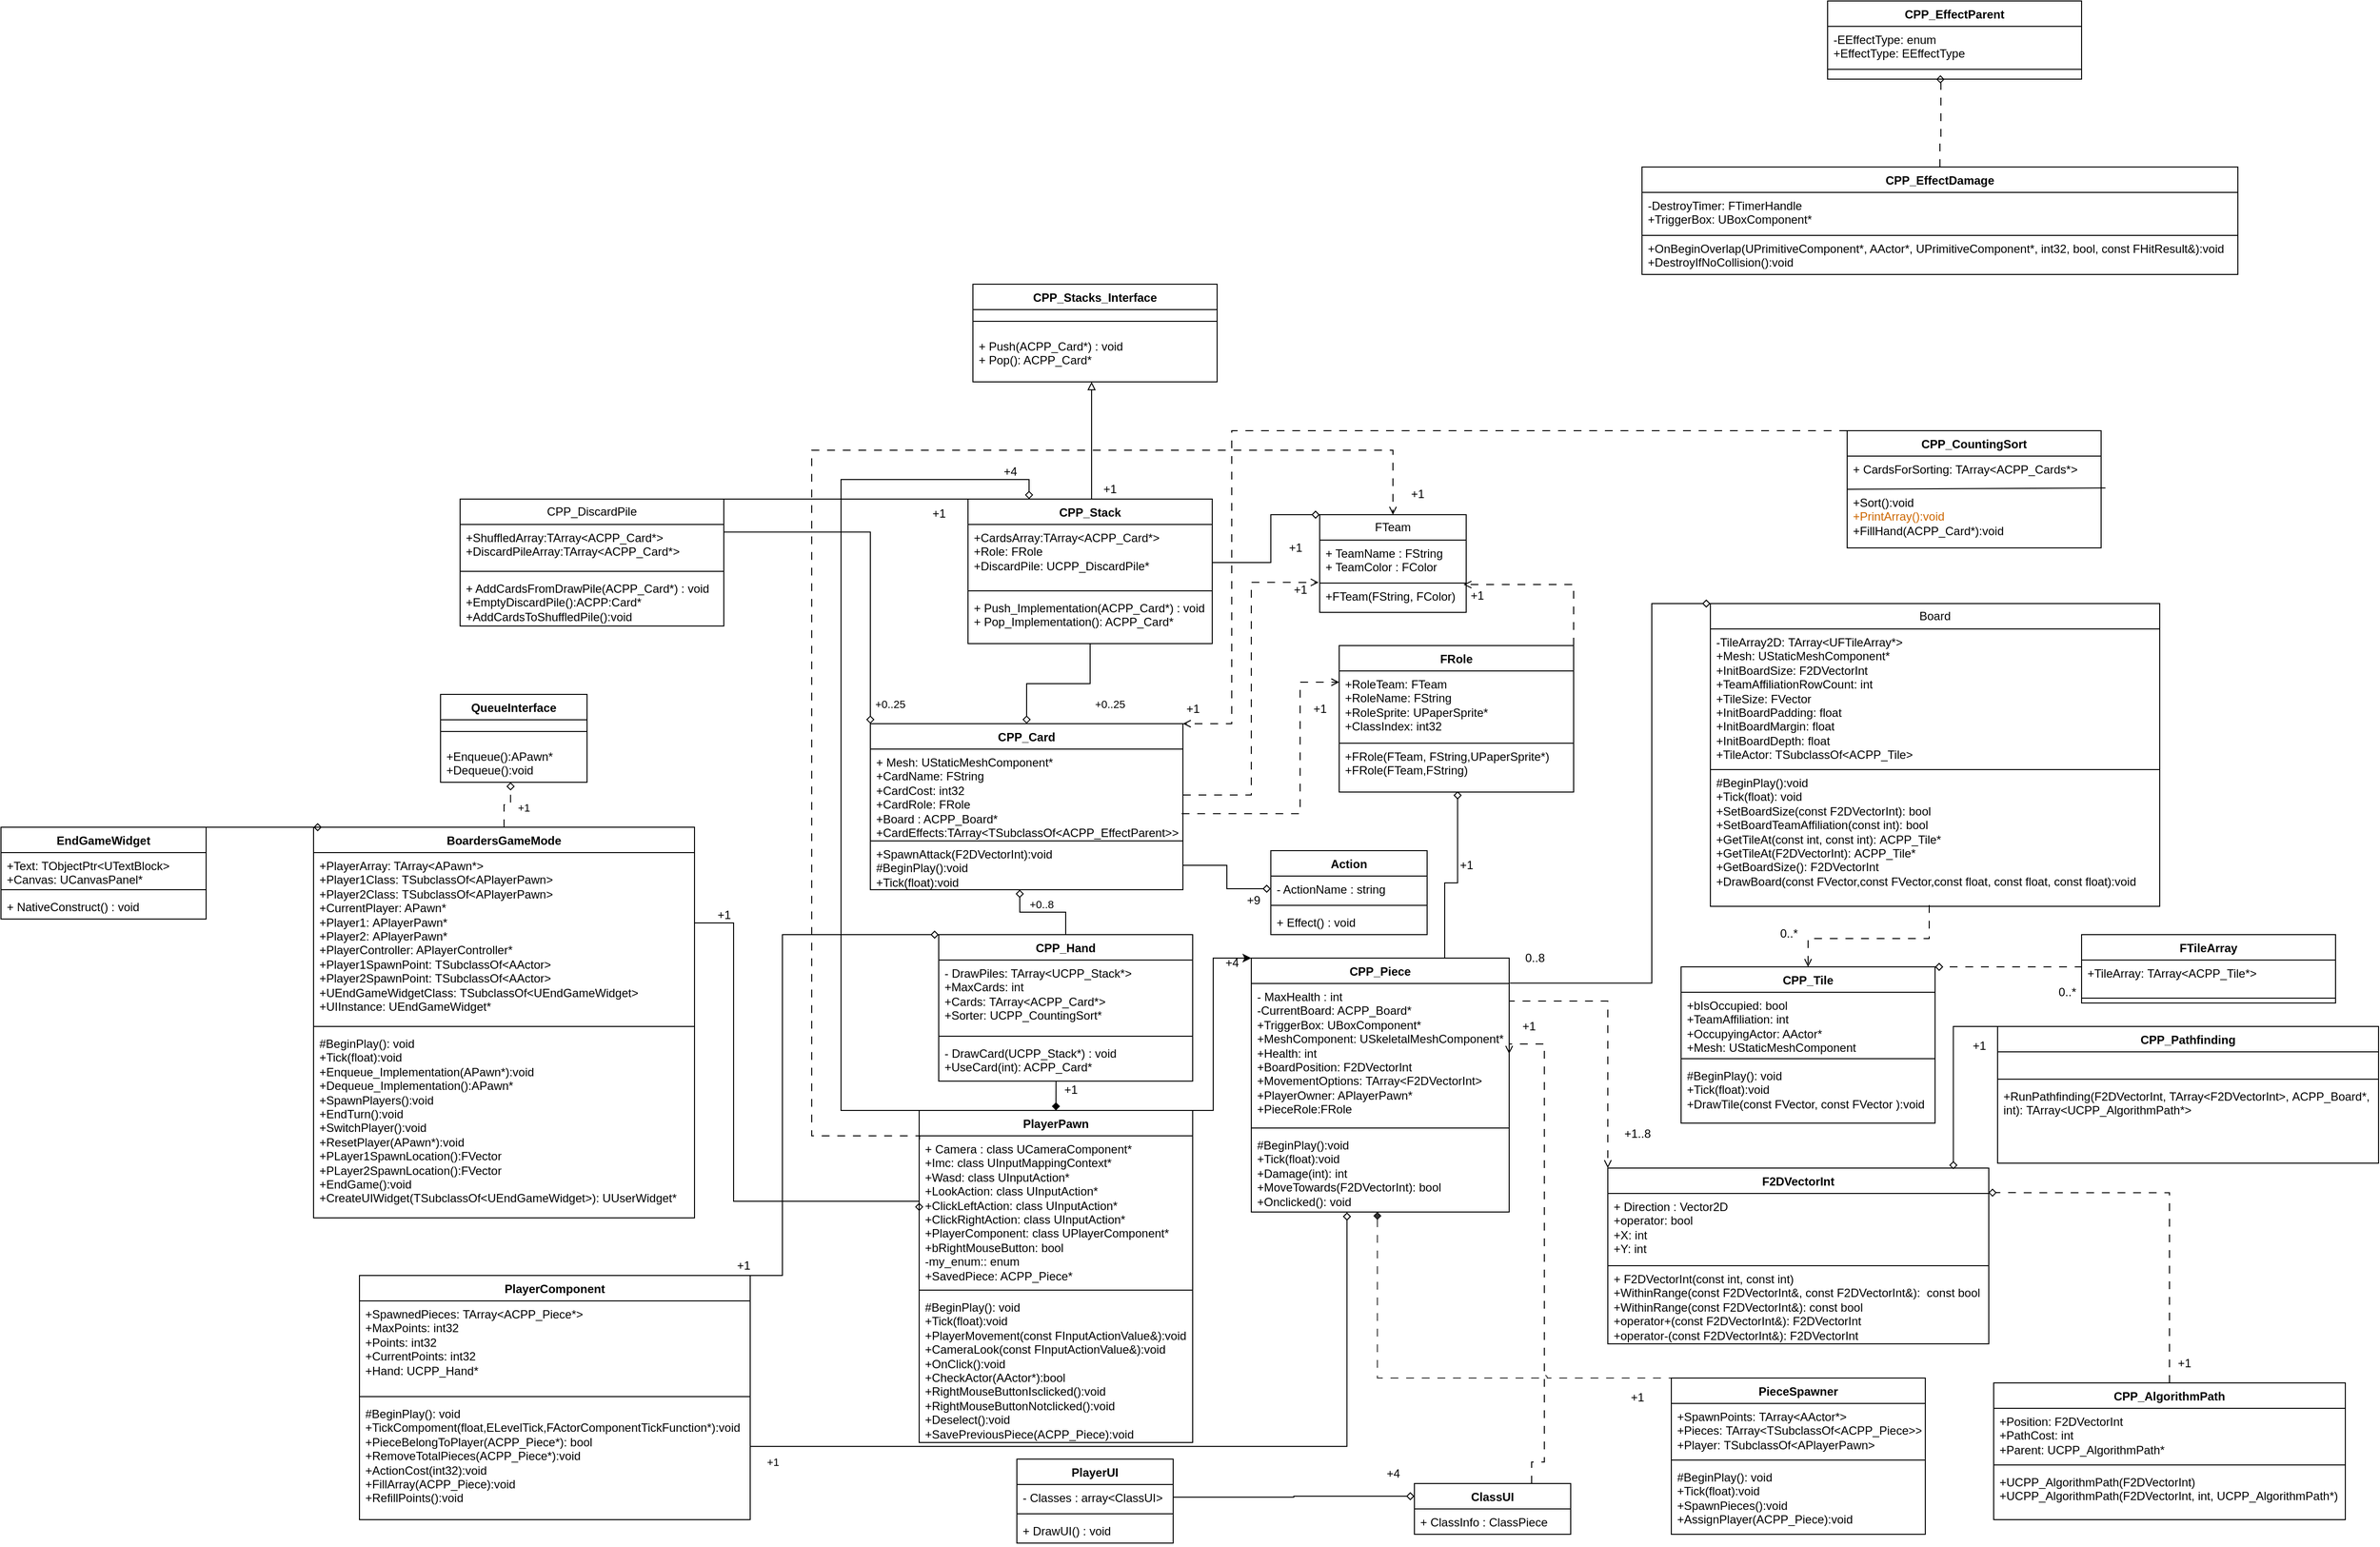 <mxfile version="24.8.6">
  <diagram id="C5RBs43oDa-KdzZeNtuy" name="Page-1">
    <mxGraphModel dx="2430" dy="2038" grid="1" gridSize="10" guides="1" tooltips="1" connect="1" arrows="1" fold="1" page="1" pageScale="1" pageWidth="827" pageHeight="1169" math="0" shadow="0">
      <root>
        <mxCell id="WIyWlLk6GJQsqaUBKTNV-0" />
        <mxCell id="WIyWlLk6GJQsqaUBKTNV-1" parent="WIyWlLk6GJQsqaUBKTNV-0" />
        <mxCell id="1vtb1KImNI2E9GhAZsTV-21" style="edgeStyle=orthogonalEdgeStyle;rounded=0;orthogonalLoop=1;jettySize=auto;html=1;entryX=0;entryY=0.5;entryDx=0;entryDy=0;endArrow=diamond;endFill=0;exitX=1;exitY=0.5;exitDx=0;exitDy=0;" parent="WIyWlLk6GJQsqaUBKTNV-1" source="1vtb1KImNI2E9GhAZsTV-15" target="1vtb1KImNI2E9GhAZsTV-18" edge="1">
          <mxGeometry relative="1" as="geometry" />
        </mxCell>
        <mxCell id="1vtb1KImNI2E9GhAZsTV-4" value="CPP_Card" style="swimlane;fontStyle=1;align=center;verticalAlign=top;childLayout=stackLayout;horizontal=1;startSize=26;horizontalStack=0;resizeParent=1;resizeParentMax=0;resizeLast=0;collapsible=1;marginBottom=0;whiteSpace=wrap;html=1;" parent="WIyWlLk6GJQsqaUBKTNV-1" vertex="1">
          <mxGeometry x="110" y="330" width="320" height="170" as="geometry" />
        </mxCell>
        <mxCell id="1vtb1KImNI2E9GhAZsTV-5" value="+ Mesh: UStaticMeshComponent*&lt;div&gt;+CardName: FString&lt;/div&gt;&lt;div&gt;+CardCost: int32&lt;/div&gt;&lt;div&gt;+CardRole: FRole&lt;/div&gt;&lt;div&gt;+Board : ACPP_Board*&lt;/div&gt;&lt;div&gt;+CardEffects:TArray&amp;lt;TSubclassOf&amp;lt;ACPP_EffectParent&amp;gt;&amp;gt;&lt;/div&gt;" style="text;strokeColor=none;fillColor=none;align=left;verticalAlign=top;spacingLeft=4;spacingRight=4;overflow=hidden;rotatable=0;points=[[0,0.5],[1,0.5]];portConstraint=eastwest;whiteSpace=wrap;html=1;" parent="1vtb1KImNI2E9GhAZsTV-4" vertex="1">
          <mxGeometry y="26" width="320" height="94" as="geometry" />
        </mxCell>
        <mxCell id="1vtb1KImNI2E9GhAZsTV-15" value="&lt;div&gt;+SpawnAttack(F2DVectorInt):void&lt;br&gt;&lt;div&gt;#BeginPlay():void&lt;/div&gt;&lt;/div&gt;&lt;div&gt;+Tick(float):void&lt;/div&gt;" style="text;strokeColor=default;fillColor=none;align=left;verticalAlign=top;spacingLeft=4;spacingRight=4;overflow=hidden;rotatable=0;points=[[0,0.5],[1,0.5]];portConstraint=eastwest;whiteSpace=wrap;html=1;" parent="1vtb1KImNI2E9GhAZsTV-4" vertex="1">
          <mxGeometry y="120" width="320" height="50" as="geometry" />
        </mxCell>
        <mxCell id="1vtb1KImNI2E9GhAZsTV-17" value="Action" style="swimlane;fontStyle=1;align=center;verticalAlign=top;childLayout=stackLayout;horizontal=1;startSize=26;horizontalStack=0;resizeParent=1;resizeParentMax=0;resizeLast=0;collapsible=1;marginBottom=0;whiteSpace=wrap;html=1;" parent="WIyWlLk6GJQsqaUBKTNV-1" vertex="1">
          <mxGeometry x="520" y="460" width="160" height="86" as="geometry" />
        </mxCell>
        <mxCell id="1vtb1KImNI2E9GhAZsTV-18" value="- ActionName : string" style="text;strokeColor=none;fillColor=none;align=left;verticalAlign=top;spacingLeft=4;spacingRight=4;overflow=hidden;rotatable=0;points=[[0,0.5],[1,0.5]];portConstraint=eastwest;whiteSpace=wrap;html=1;" parent="1vtb1KImNI2E9GhAZsTV-17" vertex="1">
          <mxGeometry y="26" width="160" height="26" as="geometry" />
        </mxCell>
        <mxCell id="1vtb1KImNI2E9GhAZsTV-19" value="" style="line;strokeWidth=1;fillColor=none;align=left;verticalAlign=middle;spacingTop=-1;spacingLeft=3;spacingRight=3;rotatable=0;labelPosition=right;points=[];portConstraint=eastwest;strokeColor=inherit;" parent="1vtb1KImNI2E9GhAZsTV-17" vertex="1">
          <mxGeometry y="52" width="160" height="8" as="geometry" />
        </mxCell>
        <mxCell id="1vtb1KImNI2E9GhAZsTV-20" value="+ Effect() : void" style="text;strokeColor=none;fillColor=none;align=left;verticalAlign=top;spacingLeft=4;spacingRight=4;overflow=hidden;rotatable=0;points=[[0,0.5],[1,0.5]];portConstraint=eastwest;whiteSpace=wrap;html=1;" parent="1vtb1KImNI2E9GhAZsTV-17" vertex="1">
          <mxGeometry y="60" width="160" height="26" as="geometry" />
        </mxCell>
        <mxCell id="1vtb1KImNI2E9GhAZsTV-27" style="edgeStyle=orthogonalEdgeStyle;rounded=0;orthogonalLoop=1;jettySize=auto;html=1;entryX=0.5;entryY=0;entryDx=0;entryDy=0;endArrow=diamond;endFill=0;" parent="WIyWlLk6GJQsqaUBKTNV-1" source="1vtb1KImNI2E9GhAZsTV-23" target="1vtb1KImNI2E9GhAZsTV-4" edge="1">
          <mxGeometry relative="1" as="geometry" />
        </mxCell>
        <mxCell id="1vtb1KImNI2E9GhAZsTV-23" value="CPP_Stack" style="swimlane;fontStyle=1;align=center;verticalAlign=top;childLayout=stackLayout;horizontal=1;startSize=26;horizontalStack=0;resizeParent=1;resizeParentMax=0;resizeLast=0;collapsible=1;marginBottom=0;whiteSpace=wrap;html=1;" parent="WIyWlLk6GJQsqaUBKTNV-1" vertex="1">
          <mxGeometry x="210" y="100" width="250" height="148" as="geometry" />
        </mxCell>
        <mxCell id="1vtb1KImNI2E9GhAZsTV-29" value="+CardsArray:TArray&amp;lt;ACPP_Card*&amp;gt;&lt;div&gt;+Role: FRole&lt;/div&gt;&lt;div&gt;+DiscardPile: UCPP_DiscardPile*&amp;nbsp;&lt;/div&gt;" style="text;strokeColor=none;fillColor=none;align=left;verticalAlign=top;spacingLeft=4;spacingRight=4;overflow=hidden;rotatable=0;points=[[0,0.5],[1,0.5]];portConstraint=eastwest;whiteSpace=wrap;html=1;" parent="1vtb1KImNI2E9GhAZsTV-23" vertex="1">
          <mxGeometry y="26" width="250" height="64" as="geometry" />
        </mxCell>
        <mxCell id="1vtb1KImNI2E9GhAZsTV-25" value="" style="line;strokeWidth=1;fillColor=none;align=left;verticalAlign=middle;spacingTop=-1;spacingLeft=3;spacingRight=3;rotatable=0;labelPosition=right;points=[];portConstraint=eastwest;strokeColor=inherit;" parent="1vtb1KImNI2E9GhAZsTV-23" vertex="1">
          <mxGeometry y="90" width="250" height="8" as="geometry" />
        </mxCell>
        <mxCell id="1vtb1KImNI2E9GhAZsTV-26" value="+ Push_Implementation(ACPP_Card*) : void&lt;div&gt;+ Pop_Implementation(): ACPP_Card*&lt;/div&gt;" style="text;strokeColor=none;fillColor=none;align=left;verticalAlign=top;spacingLeft=4;spacingRight=4;overflow=hidden;rotatable=0;points=[[0,0.5],[1,0.5]];portConstraint=eastwest;whiteSpace=wrap;html=1;" parent="1vtb1KImNI2E9GhAZsTV-23" vertex="1">
          <mxGeometry y="98" width="250" height="50" as="geometry" />
        </mxCell>
        <mxCell id="1vtb1KImNI2E9GhAZsTV-37" style="edgeStyle=orthogonalEdgeStyle;rounded=0;orthogonalLoop=1;jettySize=auto;html=1;endArrow=diamond;endFill=0;targetPerimeterSpacing=0;exitX=0.5;exitY=0;exitDx=0;exitDy=0;entryX=0.478;entryY=1;entryDx=0;entryDy=0;entryPerimeter=0;" parent="WIyWlLk6GJQsqaUBKTNV-1" source="-MZH7duWBXd1gpTkHNno-26" target="1vtb1KImNI2E9GhAZsTV-15" edge="1">
          <mxGeometry relative="1" as="geometry">
            <Array as="points" />
            <mxPoint x="310" y="510" as="targetPoint" />
            <mxPoint x="312" y="546" as="sourcePoint" />
          </mxGeometry>
        </mxCell>
        <mxCell id="1vtb1KImNI2E9GhAZsTV-38" value="+0..8" style="edgeLabel;html=1;align=center;verticalAlign=middle;resizable=0;points=[];" parent="1vtb1KImNI2E9GhAZsTV-37" vertex="1" connectable="0">
          <mxGeometry x="0.38" y="-4" relative="1" as="geometry">
            <mxPoint x="16" y="-4" as="offset" />
          </mxGeometry>
        </mxCell>
        <mxCell id="1vtb1KImNI2E9GhAZsTV-39" value="+0..25" style="edgeLabel;html=1;align=center;verticalAlign=middle;resizable=0;points=[];" parent="WIyWlLk6GJQsqaUBKTNV-1" vertex="1" connectable="0">
          <mxGeometry x="355" y="310" as="geometry" />
        </mxCell>
        <mxCell id="1vtb1KImNI2E9GhAZsTV-44" value="PlayerPawn" style="swimlane;fontStyle=1;align=center;verticalAlign=top;childLayout=stackLayout;horizontal=1;startSize=26;horizontalStack=0;resizeParent=1;resizeParentMax=0;resizeLast=0;collapsible=1;marginBottom=0;whiteSpace=wrap;html=1;" parent="WIyWlLk6GJQsqaUBKTNV-1" vertex="1">
          <mxGeometry x="160" y="726" width="280" height="340" as="geometry" />
        </mxCell>
        <mxCell id="1vtb1KImNI2E9GhAZsTV-45" value="+ Camera : class UCameraComponent*&lt;div&gt;+Imc: class UInputMappingContext*&lt;/div&gt;&lt;div&gt;+Wasd:&amp;nbsp;class UInputAction*&lt;/div&gt;&lt;div&gt;&lt;div&gt;+LookAction:&amp;nbsp;class UInputAction*&lt;/div&gt;&lt;div&gt;&lt;div&gt;+ClickLeftAction:&amp;nbsp;class UInputAction*&lt;/div&gt;&lt;div&gt;&lt;div&gt;+ClickRightAction:&amp;nbsp;class UInputAction*&lt;/div&gt;&lt;div&gt;+PlayerComponent:&amp;nbsp;class UPlayerComponent*&lt;/div&gt;&lt;div&gt;+bRightMouseButton: bool&lt;/div&gt;&lt;div&gt;-my_enum:: enum&lt;/div&gt;&lt;div&gt;+SavedPiece: ACPP_Piece*&amp;nbsp;&lt;/div&gt;&lt;div&gt;&lt;br&gt;&lt;/div&gt;&lt;/div&gt;&lt;/div&gt;&lt;/div&gt;" style="text;strokeColor=none;fillColor=none;align=left;verticalAlign=top;spacingLeft=4;spacingRight=4;overflow=hidden;rotatable=0;points=[[0,0.5],[1,0.5]];portConstraint=eastwest;whiteSpace=wrap;html=1;" parent="1vtb1KImNI2E9GhAZsTV-44" vertex="1">
          <mxGeometry y="26" width="280" height="154" as="geometry" />
        </mxCell>
        <mxCell id="1vtb1KImNI2E9GhAZsTV-46" value="" style="line;strokeWidth=1;fillColor=none;align=left;verticalAlign=middle;spacingTop=-1;spacingLeft=3;spacingRight=3;rotatable=0;labelPosition=right;points=[];portConstraint=eastwest;strokeColor=inherit;" parent="1vtb1KImNI2E9GhAZsTV-44" vertex="1">
          <mxGeometry y="180" width="280" height="8" as="geometry" />
        </mxCell>
        <mxCell id="1vtb1KImNI2E9GhAZsTV-88" value="#BeginPlay(): void&lt;div&gt;+Tick(float):void&lt;/div&gt;&lt;div&gt;+PlayerMovement(const FInputActionValue&amp;amp;):void&lt;/div&gt;&lt;div&gt;+CameraLook(const FInputActionValue&amp;amp;):void&lt;/div&gt;&lt;div&gt;+OnClick():void&lt;/div&gt;&lt;div&gt;+CheckActor(AActor*):bool&lt;/div&gt;&lt;div&gt;+RightMouseButtonIsclicked():void&lt;/div&gt;&lt;div&gt;+RightMouseButtonNotclicked():void&lt;/div&gt;&lt;div&gt;+Deselect():void&lt;/div&gt;&lt;div&gt;+SavePreviousPiece(ACPP_Piece):void&lt;/div&gt;&lt;div&gt;&lt;br&gt;&lt;/div&gt;&lt;div&gt;&lt;br&gt;&lt;/div&gt;&lt;div&gt;&lt;br&gt;&lt;/div&gt;&lt;div&gt;&lt;br&gt;&lt;/div&gt;&lt;div&gt;&lt;br&gt;&lt;/div&gt;" style="text;strokeColor=none;fillColor=none;align=left;verticalAlign=top;spacingLeft=4;spacingRight=4;overflow=hidden;rotatable=0;points=[[0,0.5],[1,0.5]];portConstraint=eastwest;whiteSpace=wrap;html=1;" parent="1vtb1KImNI2E9GhAZsTV-44" vertex="1">
          <mxGeometry y="188" width="280" height="152" as="geometry" />
        </mxCell>
        <mxCell id="1vtb1KImNI2E9GhAZsTV-52" value="+4" style="text;html=1;align=center;verticalAlign=middle;resizable=0;points=[];autosize=1;strokeColor=none;fillColor=none;" parent="WIyWlLk6GJQsqaUBKTNV-1" vertex="1">
          <mxGeometry x="233" y="57" width="40" height="30" as="geometry" />
        </mxCell>
        <mxCell id="1vtb1KImNI2E9GhAZsTV-54" value="FTeam" style="swimlane;fontStyle=0;childLayout=stackLayout;horizontal=1;startSize=26;fillColor=none;horizontalStack=0;resizeParent=1;resizeParentMax=0;resizeLast=0;collapsible=1;marginBottom=0;whiteSpace=wrap;html=1;" parent="WIyWlLk6GJQsqaUBKTNV-1" vertex="1">
          <mxGeometry x="570" y="116" width="150" height="100" as="geometry" />
        </mxCell>
        <mxCell id="1vtb1KImNI2E9GhAZsTV-55" value="&lt;div&gt;&lt;span style=&quot;background-color: initial;&quot;&gt;+ TeamName : FString&lt;/span&gt;&lt;/div&gt;&lt;div&gt;+ TeamColor : FColor&lt;/div&gt;" style="text;strokeColor=none;fillColor=none;align=left;verticalAlign=top;spacingLeft=4;spacingRight=4;overflow=hidden;rotatable=0;points=[[0,0.5],[1,0.5]];portConstraint=eastwest;whiteSpace=wrap;html=1;" parent="1vtb1KImNI2E9GhAZsTV-54" vertex="1">
          <mxGeometry y="26" width="150" height="44" as="geometry" />
        </mxCell>
        <mxCell id="-MZH7duWBXd1gpTkHNno-36" value="+FTeam(FString, FColor)" style="text;strokeColor=default;fillColor=none;align=left;verticalAlign=top;spacingLeft=4;spacingRight=4;overflow=hidden;rotatable=0;points=[[0,0.5],[1,0.5]];portConstraint=eastwest;whiteSpace=wrap;html=1;" parent="1vtb1KImNI2E9GhAZsTV-54" vertex="1">
          <mxGeometry y="70" width="150" height="30" as="geometry" />
        </mxCell>
        <mxCell id="1vtb1KImNI2E9GhAZsTV-58" style="edgeStyle=orthogonalEdgeStyle;rounded=0;orthogonalLoop=1;jettySize=auto;html=1;entryX=0;entryY=0;entryDx=0;entryDy=0;endArrow=diamond;endFill=0;" parent="WIyWlLk6GJQsqaUBKTNV-1" target="1vtb1KImNI2E9GhAZsTV-54" edge="1">
          <mxGeometry relative="1" as="geometry">
            <mxPoint x="460.0" y="165.0" as="sourcePoint" />
            <Array as="points">
              <mxPoint x="520" y="165" />
              <mxPoint x="520" y="116" />
            </Array>
          </mxGeometry>
        </mxCell>
        <mxCell id="1vtb1KImNI2E9GhAZsTV-59" value="+1" style="text;html=1;align=center;verticalAlign=middle;resizable=0;points=[];autosize=1;strokeColor=none;fillColor=none;" parent="WIyWlLk6GJQsqaUBKTNV-1" vertex="1">
          <mxGeometry x="525" y="135" width="40" height="30" as="geometry" />
        </mxCell>
        <mxCell id="1vtb1KImNI2E9GhAZsTV-66" style="edgeStyle=orthogonalEdgeStyle;rounded=0;orthogonalLoop=1;jettySize=auto;html=1;entryX=0.5;entryY=0;entryDx=0;entryDy=0;dashed=1;dashPattern=8 8;endArrow=open;endFill=0;exitX=0.001;exitY=0.088;exitDx=0;exitDy=0;exitPerimeter=0;" parent="WIyWlLk6GJQsqaUBKTNV-1" source="1vtb1KImNI2E9GhAZsTV-44" target="1vtb1KImNI2E9GhAZsTV-54" edge="1">
          <mxGeometry relative="1" as="geometry">
            <Array as="points">
              <mxPoint x="50" y="752" />
              <mxPoint x="50" y="50" />
              <mxPoint x="645" y="50" />
            </Array>
            <mxPoint x="499" y="830" as="sourcePoint" />
          </mxGeometry>
        </mxCell>
        <mxCell id="1vtb1KImNI2E9GhAZsTV-69" value="FRole" style="swimlane;fontStyle=1;align=center;verticalAlign=top;childLayout=stackLayout;horizontal=1;startSize=26;horizontalStack=0;resizeParent=1;resizeParentMax=0;resizeLast=0;collapsible=1;marginBottom=0;whiteSpace=wrap;html=1;" parent="WIyWlLk6GJQsqaUBKTNV-1" vertex="1">
          <mxGeometry x="590" y="250" width="240" height="150" as="geometry" />
        </mxCell>
        <mxCell id="FZ2KEuvu1x8sY4LzzMJT-1" value="+RoleTeam: FTeam&lt;div&gt;+RoleName: FString&lt;/div&gt;&lt;div&gt;+RoleSprite: UPaperSprite*&lt;/div&gt;&lt;div&gt;+ClassIndex: int32&lt;br&gt;&lt;div&gt;&lt;br&gt;&lt;/div&gt;&lt;/div&gt;" style="text;strokeColor=none;fillColor=none;align=left;verticalAlign=top;spacingLeft=4;spacingRight=4;overflow=hidden;rotatable=0;points=[[0,0.5],[1,0.5]];portConstraint=eastwest;whiteSpace=wrap;html=1;" parent="1vtb1KImNI2E9GhAZsTV-69" vertex="1">
          <mxGeometry y="26" width="240" height="74" as="geometry" />
        </mxCell>
        <mxCell id="1vtb1KImNI2E9GhAZsTV-117" value="+FRole(FTeam, FString,UPaperSprite*)&lt;div&gt;+FRole(FTeam,FString)&lt;/div&gt;&lt;div&gt;&lt;br&gt;&lt;div&gt;&lt;br&gt;&lt;/div&gt;&lt;/div&gt;" style="text;strokeColor=default;fillColor=none;align=left;verticalAlign=top;spacingLeft=4;spacingRight=4;overflow=hidden;rotatable=0;points=[[0,0.5],[1,0.5]];portConstraint=eastwest;whiteSpace=wrap;html=1;" parent="1vtb1KImNI2E9GhAZsTV-69" vertex="1">
          <mxGeometry y="100" width="240" height="50" as="geometry" />
        </mxCell>
        <mxCell id="1vtb1KImNI2E9GhAZsTV-75" value="+9" style="text;html=1;align=center;verticalAlign=middle;resizable=0;points=[];autosize=1;strokeColor=none;fillColor=none;" parent="WIyWlLk6GJQsqaUBKTNV-1" vertex="1">
          <mxGeometry x="482" y="496" width="40" height="30" as="geometry" />
        </mxCell>
        <mxCell id="_5K_CjAwE6rw4ObjQobI-4" style="edgeStyle=orthogonalEdgeStyle;rounded=0;orthogonalLoop=1;jettySize=auto;html=1;entryX=0;entryY=0;entryDx=0;entryDy=0;endArrow=diamond;endFill=0;exitX=1.003;exitY=-0.003;exitDx=0;exitDy=0;exitPerimeter=0;" parent="WIyWlLk6GJQsqaUBKTNV-1" source="1vtb1KImNI2E9GhAZsTV-85" target="OghSh6Rdta4UqrLsj0bJ-8" edge="1">
          <mxGeometry relative="1" as="geometry">
            <Array as="points">
              <mxPoint x="910" y="596" />
              <mxPoint x="910" y="207" />
            </Array>
          </mxGeometry>
        </mxCell>
        <mxCell id="1vtb1KImNI2E9GhAZsTV-76" value="CPP_Piece" style="swimlane;fontStyle=1;align=center;verticalAlign=top;childLayout=stackLayout;horizontal=1;startSize=26;horizontalStack=0;resizeParent=1;resizeParentMax=0;resizeLast=0;collapsible=1;marginBottom=0;whiteSpace=wrap;html=1;" parent="WIyWlLk6GJQsqaUBKTNV-1" vertex="1">
          <mxGeometry x="500" y="570" width="264" height="260" as="geometry" />
        </mxCell>
        <mxCell id="1vtb1KImNI2E9GhAZsTV-85" value="- MaxHealth : int&lt;div&gt;-CurrentBoard: ACPP_Board*&lt;/div&gt;&lt;div&gt;+TriggerBox: UBoxComponent*&lt;/div&gt;&lt;div&gt;+MeshComponent: USkeletalMeshComponent*&lt;/div&gt;&lt;div&gt;+Health: int&lt;/div&gt;&lt;div&gt;+BoardPosition: F2DVectorInt&lt;/div&gt;&lt;div&gt;+MovementOptions:&amp;nbsp;TArray&amp;lt;F2DVectorInt&amp;gt;&lt;/div&gt;&lt;div&gt;+PlayerOwner: APlayerPawn*&lt;/div&gt;&lt;div&gt;+PieceRole:FRole&lt;/div&gt;&lt;div&gt;&lt;br&gt;&lt;/div&gt;" style="text;strokeColor=none;fillColor=none;align=left;verticalAlign=top;spacingLeft=4;spacingRight=4;overflow=hidden;rotatable=0;points=[[0,0.5],[1,0.5]];portConstraint=eastwest;whiteSpace=wrap;html=1;" parent="1vtb1KImNI2E9GhAZsTV-76" vertex="1">
          <mxGeometry y="26" width="264" height="144" as="geometry" />
        </mxCell>
        <mxCell id="23d7bC51o9MeotY1tfb4-0" value="" style="line;strokeWidth=1;fillColor=none;align=left;verticalAlign=middle;spacingTop=-1;spacingLeft=3;spacingRight=3;rotatable=0;labelPosition=right;points=[];portConstraint=eastwest;strokeColor=inherit;" parent="1vtb1KImNI2E9GhAZsTV-76" vertex="1">
          <mxGeometry y="170" width="264" height="8" as="geometry" />
        </mxCell>
        <mxCell id="23d7bC51o9MeotY1tfb4-2" value="#BeginPlay():void&lt;div&gt;+Tick(float):void&lt;/div&gt;&lt;div&gt;+Damage(int): int&lt;/div&gt;&lt;div&gt;+MoveTowards(F2DVectorInt): bool&lt;/div&gt;&lt;div&gt;+Onclicked(): void&lt;/div&gt;&lt;div&gt;&lt;br&gt;&lt;/div&gt;&lt;div&gt;&lt;br&gt;&lt;div&gt;&lt;br&gt;&lt;/div&gt;&lt;/div&gt;" style="text;strokeColor=none;fillColor=none;align=left;verticalAlign=top;spacingLeft=4;spacingRight=4;overflow=hidden;rotatable=0;points=[[0,0.5],[1,0.5]];portConstraint=eastwest;whiteSpace=wrap;html=1;" parent="1vtb1KImNI2E9GhAZsTV-76" vertex="1">
          <mxGeometry y="178" width="264" height="82" as="geometry" />
        </mxCell>
        <mxCell id="1vtb1KImNI2E9GhAZsTV-89" value="PlayerUI" style="swimlane;fontStyle=1;align=center;verticalAlign=top;childLayout=stackLayout;horizontal=1;startSize=26;horizontalStack=0;resizeParent=1;resizeParentMax=0;resizeLast=0;collapsible=1;marginBottom=0;whiteSpace=wrap;html=1;" parent="WIyWlLk6GJQsqaUBKTNV-1" vertex="1">
          <mxGeometry x="260" y="1083" width="160" height="86" as="geometry" />
        </mxCell>
        <mxCell id="1vtb1KImNI2E9GhAZsTV-90" value="- Classes : array&amp;lt;ClassUI&amp;gt;" style="text;strokeColor=none;fillColor=none;align=left;verticalAlign=top;spacingLeft=4;spacingRight=4;overflow=hidden;rotatable=0;points=[[0,0.5],[1,0.5]];portConstraint=eastwest;whiteSpace=wrap;html=1;" parent="1vtb1KImNI2E9GhAZsTV-89" vertex="1">
          <mxGeometry y="26" width="160" height="26" as="geometry" />
        </mxCell>
        <mxCell id="1vtb1KImNI2E9GhAZsTV-91" value="" style="line;strokeWidth=1;fillColor=none;align=left;verticalAlign=middle;spacingTop=-1;spacingLeft=3;spacingRight=3;rotatable=0;labelPosition=right;points=[];portConstraint=eastwest;strokeColor=inherit;" parent="1vtb1KImNI2E9GhAZsTV-89" vertex="1">
          <mxGeometry y="52" width="160" height="8" as="geometry" />
        </mxCell>
        <mxCell id="1vtb1KImNI2E9GhAZsTV-92" value="+ DrawUI() : void" style="text;strokeColor=none;fillColor=none;align=left;verticalAlign=top;spacingLeft=4;spacingRight=4;overflow=hidden;rotatable=0;points=[[0,0.5],[1,0.5]];portConstraint=eastwest;whiteSpace=wrap;html=1;" parent="1vtb1KImNI2E9GhAZsTV-89" vertex="1">
          <mxGeometry y="60" width="160" height="26" as="geometry" />
        </mxCell>
        <mxCell id="1vtb1KImNI2E9GhAZsTV-97" value="ClassUI" style="swimlane;fontStyle=1;align=center;verticalAlign=top;childLayout=stackLayout;horizontal=1;startSize=26;horizontalStack=0;resizeParent=1;resizeParentMax=0;resizeLast=0;collapsible=1;marginBottom=0;whiteSpace=wrap;html=1;" parent="WIyWlLk6GJQsqaUBKTNV-1" vertex="1">
          <mxGeometry x="667" y="1108" width="160" height="52" as="geometry" />
        </mxCell>
        <mxCell id="1vtb1KImNI2E9GhAZsTV-116" value="+ ClassInfo : ClassPiece" style="text;strokeColor=none;fillColor=none;align=left;verticalAlign=top;spacingLeft=4;spacingRight=4;overflow=hidden;rotatable=0;points=[[0,0.5],[1,0.5]];portConstraint=eastwest;whiteSpace=wrap;html=1;" parent="1vtb1KImNI2E9GhAZsTV-97" vertex="1">
          <mxGeometry y="26" width="160" height="26" as="geometry" />
        </mxCell>
        <mxCell id="1vtb1KImNI2E9GhAZsTV-102" style="edgeStyle=orthogonalEdgeStyle;rounded=0;orthogonalLoop=1;jettySize=auto;html=1;exitX=1;exitY=0.5;exitDx=0;exitDy=0;entryX=0;entryY=0.25;entryDx=0;entryDy=0;endArrow=diamond;endFill=0;" parent="WIyWlLk6GJQsqaUBKTNV-1" source="1vtb1KImNI2E9GhAZsTV-90" target="1vtb1KImNI2E9GhAZsTV-97" edge="1">
          <mxGeometry relative="1" as="geometry" />
        </mxCell>
        <mxCell id="1vtb1KImNI2E9GhAZsTV-103" value="+4" style="text;html=1;align=center;verticalAlign=middle;resizable=0;points=[];autosize=1;strokeColor=none;fillColor=none;" parent="WIyWlLk6GJQsqaUBKTNV-1" vertex="1">
          <mxGeometry x="625" y="1083" width="40" height="30" as="geometry" />
        </mxCell>
        <mxCell id="1vtb1KImNI2E9GhAZsTV-107" value="F2DVectorInt" style="swimlane;fontStyle=1;align=center;verticalAlign=top;childLayout=stackLayout;horizontal=1;startSize=26;horizontalStack=0;resizeParent=1;resizeParentMax=0;resizeLast=0;collapsible=1;marginBottom=0;whiteSpace=wrap;html=1;" parent="WIyWlLk6GJQsqaUBKTNV-1" vertex="1">
          <mxGeometry x="865" y="785" width="390" height="180" as="geometry" />
        </mxCell>
        <mxCell id="1vtb1KImNI2E9GhAZsTV-108" value="+ Direction : Vector2D&lt;div&gt;&lt;div&gt;+operator: bool&lt;/div&gt;&lt;div&gt;+X: int&lt;/div&gt;&lt;div&gt;+Y: int&lt;/div&gt;&lt;div&gt;&lt;br&gt;&lt;/div&gt;&lt;/div&gt;" style="text;strokeColor=none;fillColor=none;align=left;verticalAlign=top;spacingLeft=4;spacingRight=4;overflow=hidden;rotatable=0;points=[[0,0.5],[1,0.5]];portConstraint=eastwest;whiteSpace=wrap;html=1;" parent="1vtb1KImNI2E9GhAZsTV-107" vertex="1">
          <mxGeometry y="26" width="390" height="74" as="geometry" />
        </mxCell>
        <mxCell id="-MZH7duWBXd1gpTkHNno-48" value="+ F2DVectorInt(const int, const int)&lt;div&gt;+WithinRange(const&amp;nbsp;F2DVectorInt&amp;amp;,&amp;nbsp;const F2DVectorInt&amp;amp;):&amp;nbsp; const bool&lt;/div&gt;&lt;div&gt;+WithinRange(const&amp;nbsp;F2DVectorInt&amp;amp;): const bool&lt;/div&gt;&lt;div&gt;+operator+(const F2DVectorInt&amp;amp;): F2DVectorInt&lt;/div&gt;&lt;div&gt;+operator-(const F2DVectorInt&amp;amp;): F2DVectorInt&lt;/div&gt;" style="text;strokeColor=default;fillColor=none;align=left;verticalAlign=top;spacingLeft=4;spacingRight=4;overflow=hidden;rotatable=0;points=[[0,0.5],[1,0.5]];portConstraint=eastwest;whiteSpace=wrap;html=1;" parent="1vtb1KImNI2E9GhAZsTV-107" vertex="1">
          <mxGeometry y="100" width="390" height="80" as="geometry" />
        </mxCell>
        <mxCell id="1vtb1KImNI2E9GhAZsTV-111" style="edgeStyle=orthogonalEdgeStyle;rounded=0;orthogonalLoop=1;jettySize=auto;html=1;exitX=0.75;exitY=0;exitDx=0;exitDy=0;entryX=1;entryY=0.5;entryDx=0;entryDy=0;dashed=1;dashPattern=8 8;endArrow=open;endFill=0;" parent="WIyWlLk6GJQsqaUBKTNV-1" source="1vtb1KImNI2E9GhAZsTV-97" target="1vtb1KImNI2E9GhAZsTV-85" edge="1">
          <mxGeometry relative="1" as="geometry">
            <Array as="points">
              <mxPoint x="787" y="1086" />
              <mxPoint x="800" y="1086" />
              <mxPoint x="800" y="658" />
            </Array>
            <mxPoint x="700" y="1045" as="sourcePoint" />
            <mxPoint x="764" y="711" as="targetPoint" />
          </mxGeometry>
        </mxCell>
        <mxCell id="1vtb1KImNI2E9GhAZsTV-114" style="edgeStyle=orthogonalEdgeStyle;rounded=0;orthogonalLoop=1;jettySize=auto;html=1;entryX=0;entryY=0;entryDx=0;entryDy=0;dashed=1;dashPattern=8 8;endArrow=open;endFill=0;exitX=1;exitY=0.141;exitDx=0;exitDy=0;exitPerimeter=0;jumpSize=8;jumpStyle=none;" parent="WIyWlLk6GJQsqaUBKTNV-1" source="1vtb1KImNI2E9GhAZsTV-85" target="1vtb1KImNI2E9GhAZsTV-107" edge="1">
          <mxGeometry relative="1" as="geometry">
            <mxPoint x="764" y="711" as="sourcePoint" />
            <Array as="points">
              <mxPoint x="865" y="614" />
            </Array>
          </mxGeometry>
        </mxCell>
        <mxCell id="1vtb1KImNI2E9GhAZsTV-115" value="+1..8" style="text;html=1;align=center;verticalAlign=middle;resizable=0;points=[];autosize=1;strokeColor=none;fillColor=none;" parent="WIyWlLk6GJQsqaUBKTNV-1" vertex="1">
          <mxGeometry x="870" y="735" width="50" height="30" as="geometry" />
        </mxCell>
        <mxCell id="1vtb1KImNI2E9GhAZsTV-120" value="+1" style="text;html=1;align=center;verticalAlign=middle;resizable=0;points=[];autosize=1;strokeColor=none;fillColor=none;" parent="WIyWlLk6GJQsqaUBKTNV-1" vertex="1">
          <mxGeometry x="764" y="625" width="40" height="30" as="geometry" />
        </mxCell>
        <mxCell id="OghSh6Rdta4UqrLsj0bJ-8" value="Board" style="swimlane;fontStyle=0;childLayout=stackLayout;horizontal=1;startSize=26;fillColor=none;horizontalStack=0;resizeParent=1;resizeParentMax=0;resizeLast=0;collapsible=1;marginBottom=0;whiteSpace=wrap;html=1;" parent="WIyWlLk6GJQsqaUBKTNV-1" vertex="1">
          <mxGeometry x="970" y="207" width="460" height="310" as="geometry" />
        </mxCell>
        <mxCell id="OghSh6Rdta4UqrLsj0bJ-9" value="-TileArray2D:&amp;nbsp;TArray&amp;lt;UFTileArray*&amp;gt;&lt;div&gt;+Mesh:&amp;nbsp;UStaticMeshComponent*&lt;/div&gt;&lt;div&gt;+InitBoardSize: F2DVectorInt&lt;/div&gt;&lt;div&gt;+TeamAffiliationRowCount: int&lt;/div&gt;&lt;div&gt;+TileSize: FVector&lt;/div&gt;&lt;div&gt;+InitBoardPadding: float&lt;/div&gt;&lt;div&gt;&lt;div&gt;+InitBoardMargin: float&lt;/div&gt;&lt;div&gt;&lt;div&gt;+InitBoardDepth: float&lt;/div&gt;&lt;div&gt;+TileActor: TSubclassOf&amp;lt;ACPP_Tile&amp;gt;&lt;/div&gt;&lt;div&gt;&lt;br&gt;&lt;/div&gt;&lt;/div&gt;&lt;/div&gt;&lt;div&gt;&lt;br&gt;&lt;/div&gt;" style="text;strokeColor=none;fillColor=none;align=left;verticalAlign=top;spacingLeft=4;spacingRight=4;overflow=hidden;rotatable=0;points=[[0,0.5],[1,0.5]];portConstraint=eastwest;whiteSpace=wrap;html=1;" parent="OghSh6Rdta4UqrLsj0bJ-8" vertex="1">
          <mxGeometry y="26" width="460" height="144" as="geometry" />
        </mxCell>
        <mxCell id="-MZH7duWBXd1gpTkHNno-34" value="#BeginPlay():void&lt;div&gt;+Tick(float): void&lt;/div&gt;&lt;div&gt;+SetBoardSize(const F2DVectorInt): bool&lt;/div&gt;&lt;div&gt;+SetBoardTeamAffiliation(const int): bool&lt;/div&gt;&lt;div&gt;+GetTileAt(const int, const int):&amp;nbsp;ACPP_Tile*&lt;br&gt;&lt;div&gt;&lt;span style=&quot;background-color: initial;&quot;&gt;+GetTileAt(F2DVectorInt):&amp;nbsp;ACPP_Tile*&lt;/span&gt;&lt;/div&gt;&lt;/div&gt;&lt;div&gt;&lt;span style=&quot;background-color: initial;&quot;&gt;+GetBoardSize():&amp;nbsp;&lt;/span&gt;&lt;span style=&quot;background-color: initial;&quot;&gt;F2DVectorInt&lt;/span&gt;&lt;/div&gt;&lt;div&gt;&lt;span style=&quot;background-color: initial;&quot;&gt;+DrawBoard(&lt;/span&gt;&lt;span style=&quot;background-color: initial;&quot;&gt;const FVector,&lt;/span&gt;&lt;span style=&quot;background-color: initial;&quot;&gt;const FVector,const float, const float, const float):void&lt;/span&gt;&lt;/div&gt;" style="text;strokeColor=default;fillColor=none;align=left;verticalAlign=top;spacingLeft=4;spacingRight=4;overflow=hidden;rotatable=0;points=[[0,0.5],[1,0.5]];portConstraint=eastwest;whiteSpace=wrap;html=1;" parent="OghSh6Rdta4UqrLsj0bJ-8" vertex="1">
          <mxGeometry y="170" width="460" height="140" as="geometry" />
        </mxCell>
        <mxCell id="_5K_CjAwE6rw4ObjQobI-6" value="CPP_DiscardPile" style="swimlane;fontStyle=0;childLayout=stackLayout;horizontal=1;startSize=26;fillColor=none;horizontalStack=0;resizeParent=1;resizeParentMax=0;resizeLast=0;collapsible=1;marginBottom=0;whiteSpace=wrap;html=1;" parent="WIyWlLk6GJQsqaUBKTNV-1" vertex="1">
          <mxGeometry x="-310" y="100" width="270" height="130" as="geometry" />
        </mxCell>
        <mxCell id="_5K_CjAwE6rw4ObjQobI-7" value="+ShuffledArray:TArray&amp;lt;ACPP_Card*&amp;gt; +DiscardPileArray:TArray&amp;lt;ACPP_Card*&amp;gt;" style="text;strokeColor=none;fillColor=none;align=left;verticalAlign=top;spacingLeft=4;spacingRight=4;overflow=hidden;rotatable=0;points=[[0,0.5],[1,0.5]];portConstraint=eastwest;whiteSpace=wrap;html=1;" parent="_5K_CjAwE6rw4ObjQobI-6" vertex="1">
          <mxGeometry y="26" width="270" height="44" as="geometry" />
        </mxCell>
        <mxCell id="_5K_CjAwE6rw4ObjQobI-11" value="" style="line;strokeWidth=1;fillColor=none;align=left;verticalAlign=middle;spacingTop=-1;spacingLeft=3;spacingRight=3;rotatable=0;labelPosition=right;points=[];portConstraint=eastwest;strokeColor=inherit;" parent="_5K_CjAwE6rw4ObjQobI-6" vertex="1">
          <mxGeometry y="70" width="270" height="8" as="geometry" />
        </mxCell>
        <mxCell id="_5K_CjAwE6rw4ObjQobI-10" value="+ AddCardsFromDrawPile(ACPP_Card*) : void&lt;div&gt;+EmptyDiscardPile():ACPP:Card*&lt;/div&gt;&lt;div&gt;+AddCardsToShuffledPile():void&lt;/div&gt;" style="text;strokeColor=none;fillColor=none;align=left;verticalAlign=top;spacingLeft=4;spacingRight=4;overflow=hidden;rotatable=0;points=[[0,0.5],[1,0.5]];portConstraint=eastwest;whiteSpace=wrap;html=1;" parent="_5K_CjAwE6rw4ObjQobI-6" vertex="1">
          <mxGeometry y="78" width="270" height="52" as="geometry" />
        </mxCell>
        <mxCell id="_5K_CjAwE6rw4ObjQobI-14" style="edgeStyle=orthogonalEdgeStyle;rounded=0;orthogonalLoop=1;jettySize=auto;html=1;entryX=0.25;entryY=0;entryDx=0;entryDy=0;endArrow=diamond;endFill=0;exitX=0;exitY=0;exitDx=0;exitDy=0;" parent="WIyWlLk6GJQsqaUBKTNV-1" source="1vtb1KImNI2E9GhAZsTV-44" target="1vtb1KImNI2E9GhAZsTV-23" edge="1">
          <mxGeometry relative="1" as="geometry">
            <Array as="points">
              <mxPoint x="80" y="726" />
              <mxPoint x="80" y="80" />
              <mxPoint x="272" y="80" />
            </Array>
            <mxPoint x="119" y="804" as="sourcePoint" />
          </mxGeometry>
        </mxCell>
        <mxCell id="lDBsE0UKdXbJ8E-LJkqk-2" value="CPP_CountingSort" style="swimlane;fontStyle=1;align=center;verticalAlign=top;childLayout=stackLayout;horizontal=1;startSize=26;horizontalStack=0;resizeParent=1;resizeParentMax=0;resizeLast=0;collapsible=1;marginBottom=0;whiteSpace=wrap;html=1;" parent="WIyWlLk6GJQsqaUBKTNV-1" vertex="1">
          <mxGeometry x="1110" y="30" width="260" height="120" as="geometry" />
        </mxCell>
        <mxCell id="lDBsE0UKdXbJ8E-LJkqk-3" value="+ CardsForSorting: TArray&amp;lt;ACPP_Cards*&amp;gt;&lt;div&gt;&lt;br&gt;&lt;div&gt;&amp;nbsp;&lt;br&gt;&lt;/div&gt;&lt;/div&gt;" style="text;strokeColor=none;fillColor=none;align=left;verticalAlign=top;spacingLeft=4;spacingRight=4;overflow=hidden;rotatable=0;points=[[0,0.5],[1,0.5]];portConstraint=eastwest;whiteSpace=wrap;html=1;" parent="lDBsE0UKdXbJ8E-LJkqk-2" vertex="1">
          <mxGeometry y="26" width="260" height="34" as="geometry" />
        </mxCell>
        <mxCell id="lDBsE0UKdXbJ8E-LJkqk-4" value="" style="endArrow=none;html=1;rounded=0;entryX=1.017;entryY=-0.022;entryDx=0;entryDy=0;entryPerimeter=0;exitX=0;exitY=0;exitDx=0;exitDy=0;exitPerimeter=0;" parent="lDBsE0UKdXbJ8E-LJkqk-2" source="lDBsE0UKdXbJ8E-LJkqk-5" target="lDBsE0UKdXbJ8E-LJkqk-5" edge="1">
          <mxGeometry width="50" height="50" relative="1" as="geometry">
            <mxPoint x="130" y="150" as="sourcePoint" />
            <mxPoint x="180" y="100" as="targetPoint" />
          </mxGeometry>
        </mxCell>
        <mxCell id="lDBsE0UKdXbJ8E-LJkqk-5" value="&lt;div&gt;&lt;div&gt;+Sort():void&lt;/div&gt;&lt;/div&gt;&lt;div&gt;&lt;font color=&quot;#cc6600&quot;&gt;+PrintArray():void&lt;/font&gt;&lt;/div&gt;&lt;div&gt;+FillHand(ACPP_Card*):void&lt;/div&gt;&lt;div&gt;&lt;br&gt;&lt;/div&gt;" style="text;strokeColor=none;fillColor=none;align=left;verticalAlign=top;spacingLeft=4;spacingRight=4;overflow=hidden;rotatable=0;points=[[0,0.5],[1,0.5]];portConstraint=eastwest;whiteSpace=wrap;html=1;" parent="lDBsE0UKdXbJ8E-LJkqk-2" vertex="1">
          <mxGeometry y="60" width="260" height="60" as="geometry" />
        </mxCell>
        <mxCell id="lDBsE0UKdXbJ8E-LJkqk-6" value="CPP_Stacks_Interface" style="swimlane;fontStyle=1;align=center;verticalAlign=top;childLayout=stackLayout;horizontal=1;startSize=26;horizontalStack=0;resizeParent=1;resizeParentMax=0;resizeLast=0;collapsible=1;marginBottom=0;whiteSpace=wrap;html=1;" parent="WIyWlLk6GJQsqaUBKTNV-1" vertex="1">
          <mxGeometry x="215" y="-120" width="250" height="100" as="geometry" />
        </mxCell>
        <mxCell id="lDBsE0UKdXbJ8E-LJkqk-8" value="" style="line;strokeWidth=1;fillColor=none;align=left;verticalAlign=middle;spacingTop=-1;spacingLeft=3;spacingRight=3;rotatable=0;labelPosition=right;points=[];portConstraint=eastwest;strokeColor=inherit;" parent="lDBsE0UKdXbJ8E-LJkqk-6" vertex="1">
          <mxGeometry y="26" width="250" height="24" as="geometry" />
        </mxCell>
        <mxCell id="lDBsE0UKdXbJ8E-LJkqk-9" value="+ Push(ACPP_Card*) : void&lt;div&gt;+ Pop(): ACPP_Card*&lt;/div&gt;" style="text;strokeColor=none;fillColor=none;align=left;verticalAlign=top;spacingLeft=4;spacingRight=4;overflow=hidden;rotatable=0;points=[[0,0.5],[1,0.5]];portConstraint=eastwest;whiteSpace=wrap;html=1;" parent="lDBsE0UKdXbJ8E-LJkqk-6" vertex="1">
          <mxGeometry y="50" width="250" height="50" as="geometry" />
        </mxCell>
        <mxCell id="lDBsE0UKdXbJ8E-LJkqk-10" style="edgeStyle=orthogonalEdgeStyle;rounded=0;orthogonalLoop=1;jettySize=auto;html=1;endArrow=block;endFill=0;exitX=0.5;exitY=0;exitDx=0;exitDy=0;entryX=0.486;entryY=1;entryDx=0;entryDy=0;entryPerimeter=0;" parent="WIyWlLk6GJQsqaUBKTNV-1" source="1vtb1KImNI2E9GhAZsTV-23" target="lDBsE0UKdXbJ8E-LJkqk-9" edge="1">
          <mxGeometry relative="1" as="geometry">
            <mxPoint x="345" y="220" as="sourcePoint" />
            <mxPoint x="330" y="-40" as="targetPoint" />
            <Array as="points">
              <mxPoint x="337" y="100" />
            </Array>
          </mxGeometry>
        </mxCell>
        <mxCell id="lDBsE0UKdXbJ8E-LJkqk-11" value="&lt;div&gt;+1&lt;/div&gt;" style="text;html=1;align=center;verticalAlign=middle;resizable=0;points=[];autosize=1;strokeColor=none;fillColor=none;" parent="WIyWlLk6GJQsqaUBKTNV-1" vertex="1">
          <mxGeometry x="335" y="75" width="40" height="30" as="geometry" />
        </mxCell>
        <mxCell id="lDBsE0UKdXbJ8E-LJkqk-12" style="edgeStyle=orthogonalEdgeStyle;rounded=0;orthogonalLoop=1;jettySize=auto;html=1;exitX=0;exitY=0;exitDx=0;exitDy=0;entryX=1;entryY=0;entryDx=0;entryDy=0;endArrow=open;endFill=0;dashed=1;dashPattern=8 8;" parent="WIyWlLk6GJQsqaUBKTNV-1" source="lDBsE0UKdXbJ8E-LJkqk-2" target="1vtb1KImNI2E9GhAZsTV-4" edge="1">
          <mxGeometry relative="1" as="geometry">
            <mxPoint x="792" y="376" as="sourcePoint" />
            <mxPoint x="720" y="191" as="targetPoint" />
            <Array as="points">
              <mxPoint x="480" y="30" />
              <mxPoint x="480" y="330" />
            </Array>
          </mxGeometry>
        </mxCell>
        <mxCell id="lDBsE0UKdXbJ8E-LJkqk-13" value="+1" style="text;html=1;align=center;verticalAlign=middle;resizable=0;points=[];autosize=1;strokeColor=none;fillColor=none;" parent="WIyWlLk6GJQsqaUBKTNV-1" vertex="1">
          <mxGeometry x="420" y="300" width="40" height="30" as="geometry" />
        </mxCell>
        <mxCell id="-MZH7duWBXd1gpTkHNno-0" value="PlayerComponent" style="swimlane;fontStyle=1;align=center;verticalAlign=top;childLayout=stackLayout;horizontal=1;startSize=26;horizontalStack=0;resizeParent=1;resizeParentMax=0;resizeLast=0;collapsible=1;marginBottom=0;whiteSpace=wrap;html=1;" parent="WIyWlLk6GJQsqaUBKTNV-1" vertex="1">
          <mxGeometry x="-413" y="895" width="400" height="250" as="geometry" />
        </mxCell>
        <mxCell id="-MZH7duWBXd1gpTkHNno-1" value="+SpawnedPieces:&amp;nbsp;TArray&amp;lt;ACPP_Piece*&amp;gt;&lt;div&gt;+MaxPoints: int32&lt;/div&gt;&lt;div&gt;+Points: int32&lt;/div&gt;&lt;div&gt;+CurrentPoints: int32&lt;/div&gt;&lt;div&gt;+Hand: UCPP_Hand*&lt;/div&gt;&lt;div&gt;&amp;nbsp;&lt;/div&gt;" style="text;strokeColor=none;fillColor=none;align=left;verticalAlign=top;spacingLeft=4;spacingRight=4;overflow=hidden;rotatable=0;points=[[0,0.5],[1,0.5]];portConstraint=eastwest;whiteSpace=wrap;html=1;" parent="-MZH7duWBXd1gpTkHNno-0" vertex="1">
          <mxGeometry y="26" width="400" height="94" as="geometry" />
        </mxCell>
        <mxCell id="-MZH7duWBXd1gpTkHNno-5" value="" style="line;strokeWidth=1;fillColor=none;align=left;verticalAlign=middle;spacingTop=-1;spacingLeft=3;spacingRight=3;rotatable=0;labelPosition=right;points=[];portConstraint=eastwest;strokeColor=inherit;" parent="-MZH7duWBXd1gpTkHNno-0" vertex="1">
          <mxGeometry y="120" width="400" height="8" as="geometry" />
        </mxCell>
        <mxCell id="-MZH7duWBXd1gpTkHNno-6" value="#BeginPlay(): void&lt;div&gt;+TickCompoment(float,ELevelTick,FActorComponentTickFunction*):void&lt;/div&gt;&lt;div&gt;+PieceBelongToPlayer(ACPP_Piece*): bool&lt;/div&gt;&lt;div&gt;+RemoveTotalPieces(ACPP_Piece*):void&lt;/div&gt;&lt;div&gt;+ActionCost(int32):void&lt;/div&gt;&lt;div&gt;+FillArray(ACPP_Piece):void&lt;/div&gt;&lt;div&gt;+RefillPoints():void&lt;/div&gt;" style="text;strokeColor=none;fillColor=none;align=left;verticalAlign=top;spacingLeft=4;spacingRight=4;overflow=hidden;rotatable=0;points=[[0,0.5],[1,0.5]];portConstraint=eastwest;whiteSpace=wrap;html=1;" parent="-MZH7duWBXd1gpTkHNno-0" vertex="1">
          <mxGeometry y="128" width="400" height="122" as="geometry" />
        </mxCell>
        <mxCell id="-MZH7duWBXd1gpTkHNno-9" value="PieceSpawner" style="swimlane;fontStyle=1;align=center;verticalAlign=top;childLayout=stackLayout;horizontal=1;startSize=26;horizontalStack=0;resizeParent=1;resizeParentMax=0;resizeLast=0;collapsible=1;marginBottom=0;whiteSpace=wrap;html=1;" parent="WIyWlLk6GJQsqaUBKTNV-1" vertex="1">
          <mxGeometry x="930" y="1000" width="260" height="160" as="geometry" />
        </mxCell>
        <mxCell id="-MZH7duWBXd1gpTkHNno-10" value="+SpawnPoints:&amp;nbsp;TArray&amp;lt;AActor*&amp;gt;&lt;div&gt;+Pieces:&amp;nbsp;TArray&amp;lt;TSubclassOf&amp;lt;ACPP_Piece&amp;gt;&amp;gt;&lt;/div&gt;&lt;div&gt;+Player:&amp;nbsp;TSubclassOf&amp;lt;APlayerPawn&amp;gt;&lt;/div&gt;&lt;div&gt;&amp;nbsp;&lt;/div&gt;" style="text;strokeColor=none;fillColor=none;align=left;verticalAlign=top;spacingLeft=4;spacingRight=4;overflow=hidden;rotatable=0;points=[[0,0.5],[1,0.5]];portConstraint=eastwest;whiteSpace=wrap;html=1;" parent="-MZH7duWBXd1gpTkHNno-9" vertex="1">
          <mxGeometry y="26" width="260" height="54" as="geometry" />
        </mxCell>
        <mxCell id="-MZH7duWBXd1gpTkHNno-11" value="" style="line;strokeWidth=1;fillColor=none;align=left;verticalAlign=middle;spacingTop=-1;spacingLeft=3;spacingRight=3;rotatable=0;labelPosition=right;points=[];portConstraint=eastwest;strokeColor=inherit;" parent="-MZH7duWBXd1gpTkHNno-9" vertex="1">
          <mxGeometry y="80" width="260" height="8" as="geometry" />
        </mxCell>
        <mxCell id="-MZH7duWBXd1gpTkHNno-12" value="#BeginPlay(): void&lt;div&gt;+Tick(float):void&lt;/div&gt;&lt;div&gt;+SpawnPieces():void&lt;/div&gt;&lt;div&gt;+AssignPlayer(ACPP_Piece):void&lt;/div&gt;" style="text;strokeColor=none;fillColor=none;align=left;verticalAlign=top;spacingLeft=4;spacingRight=4;overflow=hidden;rotatable=0;points=[[0,0.5],[1,0.5]];portConstraint=eastwest;whiteSpace=wrap;html=1;" parent="-MZH7duWBXd1gpTkHNno-9" vertex="1">
          <mxGeometry y="88" width="260" height="72" as="geometry" />
        </mxCell>
        <mxCell id="-MZH7duWBXd1gpTkHNno-17" value="BoardersGameMode" style="swimlane;fontStyle=1;align=center;verticalAlign=top;childLayout=stackLayout;horizontal=1;startSize=26;horizontalStack=0;resizeParent=1;resizeParentMax=0;resizeLast=0;collapsible=1;marginBottom=0;whiteSpace=wrap;html=1;" parent="WIyWlLk6GJQsqaUBKTNV-1" vertex="1">
          <mxGeometry x="-460" y="436" width="390" height="400" as="geometry" />
        </mxCell>
        <mxCell id="-MZH7duWBXd1gpTkHNno-18" value="+PlayerArray: TArray&amp;lt;APawn*&amp;gt;&lt;div&gt;+Player1Class:&amp;nbsp;TSubclassOf&amp;lt;APlayerPawn&amp;gt;&lt;/div&gt;&lt;div&gt;+Player2Class:&amp;nbsp;TSubclassOf&amp;lt;APlayerPawn&amp;gt;&lt;/div&gt;&lt;div&gt;+CurrentPlayer: APawn*&lt;/div&gt;&lt;div&gt;+Player1:&amp;nbsp;APlayerPawn*&lt;/div&gt;&lt;div&gt;+Player2:&amp;nbsp;APlayerPawn*&lt;/div&gt;&lt;div&gt;+PlayerController: APlayerController*&lt;/div&gt;&lt;div&gt;+Player1SpawnPoint:&amp;nbsp;TSubclassOf&amp;lt;AActor&amp;gt;&lt;/div&gt;&lt;div&gt;&lt;span style=&quot;background-color: initial;&quot;&gt;+Player2SpawnPoint:&amp;nbsp;TSubclassOf&amp;lt;AActor&amp;gt;&lt;/span&gt;&lt;/div&gt;&lt;div&gt;&lt;span style=&quot;background-color: initial;&quot;&gt;+&lt;/span&gt;&lt;span style=&quot;background-color: initial;&quot;&gt;UEndGameWidgetClass:&amp;nbsp;&lt;/span&gt;&lt;span style=&quot;background-color: initial;&quot;&gt;TSubclassOf&amp;lt;UEndGameWidget&amp;gt;&lt;/span&gt;&lt;/div&gt;&lt;div&gt;&lt;span style=&quot;background-color: initial;&quot;&gt;+UIInstance:&amp;nbsp;&lt;/span&gt;&lt;span style=&quot;background-color: initial;&quot;&gt;UEndGameWidget*&lt;/span&gt;&lt;/div&gt;" style="text;strokeColor=none;fillColor=none;align=left;verticalAlign=top;spacingLeft=4;spacingRight=4;overflow=hidden;rotatable=0;points=[[0,0.5],[1,0.5]];portConstraint=eastwest;whiteSpace=wrap;html=1;" parent="-MZH7duWBXd1gpTkHNno-17" vertex="1">
          <mxGeometry y="26" width="390" height="174" as="geometry" />
        </mxCell>
        <mxCell id="-MZH7duWBXd1gpTkHNno-19" value="" style="line;strokeWidth=1;fillColor=none;align=left;verticalAlign=middle;spacingTop=-1;spacingLeft=3;spacingRight=3;rotatable=0;labelPosition=right;points=[];portConstraint=eastwest;strokeColor=inherit;" parent="-MZH7duWBXd1gpTkHNno-17" vertex="1">
          <mxGeometry y="200" width="390" height="8" as="geometry" />
        </mxCell>
        <mxCell id="-MZH7duWBXd1gpTkHNno-20" value="#BeginPlay(): void&lt;div&gt;+Tick(float):void&lt;/div&gt;&lt;div&gt;+Enqueue_Implementation(APawn*):void&lt;/div&gt;&lt;div&gt;+Dequeue_Implementation():APawn*&lt;/div&gt;&lt;div&gt;+SpawnPlayers():void&lt;/div&gt;&lt;div&gt;+EndTurn():void&lt;/div&gt;&lt;div&gt;+SwitchPlayer():void&lt;/div&gt;&lt;div&gt;+ResetPlayer(APawn*):void&lt;/div&gt;&lt;div&gt;+PLayer1SpawnLocation():FVector&lt;/div&gt;&lt;div&gt;+PLayer2SpawnLocation():FVector&lt;/div&gt;&lt;div&gt;+EndGame():void&lt;/div&gt;&lt;div&gt;+CreateUIWidget(TSubclassOf&amp;lt;UEndGameWidget&amp;gt;): UUserWidget*&lt;/div&gt;&lt;div&gt;&lt;br&gt;&lt;/div&gt;&lt;div&gt;&lt;br&gt;&lt;/div&gt;&lt;div&gt;&lt;br&gt;&lt;/div&gt;&lt;div&gt;&lt;br&gt;&lt;/div&gt;" style="text;strokeColor=none;fillColor=none;align=left;verticalAlign=top;spacingLeft=4;spacingRight=4;overflow=hidden;rotatable=0;points=[[0,0.5],[1,0.5]];portConstraint=eastwest;whiteSpace=wrap;html=1;" parent="-MZH7duWBXd1gpTkHNno-17" vertex="1">
          <mxGeometry y="208" width="390" height="192" as="geometry" />
        </mxCell>
        <mxCell id="-MZH7duWBXd1gpTkHNno-21" value="QueueInterface" style="swimlane;fontStyle=1;align=center;verticalAlign=top;childLayout=stackLayout;horizontal=1;startSize=26;horizontalStack=0;resizeParent=1;resizeParentMax=0;resizeLast=0;collapsible=1;marginBottom=0;whiteSpace=wrap;html=1;" parent="WIyWlLk6GJQsqaUBKTNV-1" vertex="1">
          <mxGeometry x="-330" y="300" width="150" height="90" as="geometry" />
        </mxCell>
        <mxCell id="-MZH7duWBXd1gpTkHNno-23" value="" style="line;strokeWidth=1;fillColor=none;align=left;verticalAlign=middle;spacingTop=-1;spacingLeft=3;spacingRight=3;rotatable=0;labelPosition=right;points=[];portConstraint=eastwest;strokeColor=inherit;" parent="-MZH7duWBXd1gpTkHNno-21" vertex="1">
          <mxGeometry y="26" width="150" height="24" as="geometry" />
        </mxCell>
        <mxCell id="-MZH7duWBXd1gpTkHNno-24" value="&lt;div&gt;+Enqueue():&lt;span style=&quot;background-color: initial;&quot;&gt;APawn*&lt;/span&gt;&lt;/div&gt;&lt;div&gt;+Dequeue():void&lt;/div&gt;" style="text;strokeColor=none;fillColor=none;align=left;verticalAlign=top;spacingLeft=4;spacingRight=4;overflow=hidden;rotatable=0;points=[[0,0.5],[1,0.5]];portConstraint=eastwest;whiteSpace=wrap;html=1;" parent="-MZH7duWBXd1gpTkHNno-21" vertex="1">
          <mxGeometry y="50" width="150" height="40" as="geometry" />
        </mxCell>
        <mxCell id="-MZH7duWBXd1gpTkHNno-26" value="CPP_Hand" style="swimlane;fontStyle=1;align=center;verticalAlign=top;childLayout=stackLayout;horizontal=1;startSize=26;horizontalStack=0;resizeParent=1;resizeParentMax=0;resizeLast=0;collapsible=1;marginBottom=0;whiteSpace=wrap;html=1;" parent="WIyWlLk6GJQsqaUBKTNV-1" vertex="1">
          <mxGeometry x="180" y="546" width="260" height="150" as="geometry" />
        </mxCell>
        <mxCell id="-MZH7duWBXd1gpTkHNno-27" value="- DrawPiles: TArray&amp;lt;UCPP_Stack*&amp;gt;&lt;div&gt;+MaxCards: int&lt;/div&gt;&lt;div&gt;+Cards:&amp;nbsp;TArray&amp;lt;ACPP_Card*&amp;gt;&lt;/div&gt;&lt;div&gt;+Sorter:&amp;nbsp;UCPP_CountingSort*&lt;/div&gt;&lt;div&gt;&lt;br&gt;&lt;/div&gt;&lt;div&gt;&lt;br&gt;&lt;div&gt;&amp;nbsp;&lt;/div&gt;&lt;/div&gt;" style="text;strokeColor=none;fillColor=none;align=left;verticalAlign=top;spacingLeft=4;spacingRight=4;overflow=hidden;rotatable=0;points=[[0,0.5],[1,0.5]];portConstraint=eastwest;whiteSpace=wrap;html=1;" parent="-MZH7duWBXd1gpTkHNno-26" vertex="1">
          <mxGeometry y="26" width="260" height="74" as="geometry" />
        </mxCell>
        <mxCell id="-MZH7duWBXd1gpTkHNno-28" value="" style="line;strokeWidth=1;fillColor=none;align=left;verticalAlign=middle;spacingTop=-1;spacingLeft=3;spacingRight=3;rotatable=0;labelPosition=right;points=[];portConstraint=eastwest;strokeColor=inherit;" parent="-MZH7duWBXd1gpTkHNno-26" vertex="1">
          <mxGeometry y="100" width="260" height="8" as="geometry" />
        </mxCell>
        <mxCell id="-MZH7duWBXd1gpTkHNno-73" value="- DrawCard(UCPP_Stack*) : void&lt;div&gt;+UseCard(int): ACPP_Card*&lt;/div&gt;" style="text;strokeColor=none;fillColor=none;align=left;verticalAlign=top;spacingLeft=4;spacingRight=4;overflow=hidden;rotatable=0;points=[[0,0.5],[1,0.5]];portConstraint=eastwest;whiteSpace=wrap;html=1;" parent="-MZH7duWBXd1gpTkHNno-26" vertex="1">
          <mxGeometry y="108" width="260" height="42" as="geometry" />
        </mxCell>
        <mxCell id="-MZH7duWBXd1gpTkHNno-30" value="CPP_Tile" style="swimlane;fontStyle=1;align=center;verticalAlign=top;childLayout=stackLayout;horizontal=1;startSize=26;horizontalStack=0;resizeParent=1;resizeParentMax=0;resizeLast=0;collapsible=1;marginBottom=0;whiteSpace=wrap;html=1;" parent="WIyWlLk6GJQsqaUBKTNV-1" vertex="1">
          <mxGeometry x="940" y="579" width="260" height="160" as="geometry" />
        </mxCell>
        <mxCell id="-MZH7duWBXd1gpTkHNno-31" value="+bIsOccupied: bool&lt;div&gt;+TeamAffiliation: int&lt;/div&gt;&lt;div&gt;+OccupyingActor: AActor*&lt;/div&gt;&lt;div&gt;+Mesh: UStaticMeshComponent&lt;/div&gt;&lt;div&gt;&lt;br&gt;&lt;div&gt;&amp;nbsp;&lt;/div&gt;&lt;/div&gt;" style="text;strokeColor=none;fillColor=none;align=left;verticalAlign=top;spacingLeft=4;spacingRight=4;overflow=hidden;rotatable=0;points=[[0,0.5],[1,0.5]];portConstraint=eastwest;whiteSpace=wrap;html=1;" parent="-MZH7duWBXd1gpTkHNno-30" vertex="1">
          <mxGeometry y="26" width="260" height="64" as="geometry" />
        </mxCell>
        <mxCell id="-MZH7duWBXd1gpTkHNno-32" value="" style="line;strokeWidth=1;fillColor=none;align=left;verticalAlign=middle;spacingTop=-1;spacingLeft=3;spacingRight=3;rotatable=0;labelPosition=right;points=[];portConstraint=eastwest;strokeColor=inherit;" parent="-MZH7duWBXd1gpTkHNno-30" vertex="1">
          <mxGeometry y="90" width="260" height="8" as="geometry" />
        </mxCell>
        <mxCell id="-MZH7duWBXd1gpTkHNno-33" value="#BeginPlay(): void&lt;div&gt;+Tick(float):void&lt;/div&gt;&lt;div&gt;&lt;span style=&quot;background-color: initial;&quot;&gt;+DrawTile(const FVector,&amp;nbsp;&lt;/span&gt;&lt;span style=&quot;background-color: initial;&quot;&gt;const FVector&amp;nbsp;&lt;/span&gt;&lt;span style=&quot;background-color: initial;&quot;&gt;):void&lt;/span&gt;&lt;/div&gt;" style="text;strokeColor=none;fillColor=none;align=left;verticalAlign=top;spacingLeft=4;spacingRight=4;overflow=hidden;rotatable=0;points=[[0,0.5],[1,0.5]];portConstraint=eastwest;whiteSpace=wrap;html=1;" parent="-MZH7duWBXd1gpTkHNno-30" vertex="1">
          <mxGeometry y="98" width="260" height="62" as="geometry" />
        </mxCell>
        <mxCell id="-MZH7duWBXd1gpTkHNno-35" value="" style="group" parent="WIyWlLk6GJQsqaUBKTNV-1" vertex="1" connectable="0">
          <mxGeometry x="1030" y="530" width="40" height="30" as="geometry" />
        </mxCell>
        <mxCell id="_5K_CjAwE6rw4ObjQobI-16" value="0..*" style="text;html=1;align=center;verticalAlign=middle;resizable=0;points=[];autosize=1;strokeColor=none;fillColor=none;" parent="-MZH7duWBXd1gpTkHNno-35" vertex="1">
          <mxGeometry width="40" height="30" as="geometry" />
        </mxCell>
        <mxCell id="OghSh6Rdta4UqrLsj0bJ-12" style="edgeStyle=orthogonalEdgeStyle;rounded=0;orthogonalLoop=1;jettySize=auto;html=1;dashed=1;dashPattern=8 8;endArrow=open;endFill=0;exitX=0.487;exitY=0.991;exitDx=0;exitDy=0;exitPerimeter=0;entryX=0.5;entryY=0;entryDx=0;entryDy=0;" parent="WIyWlLk6GJQsqaUBKTNV-1" source="-MZH7duWBXd1gpTkHNno-34" target="-MZH7duWBXd1gpTkHNno-30" edge="1">
          <mxGeometry relative="1" as="geometry">
            <mxPoint x="1070" y="583" as="targetPoint" />
            <Array as="points">
              <mxPoint x="1194" y="550" />
              <mxPoint x="1070" y="550" />
            </Array>
          </mxGeometry>
        </mxCell>
        <mxCell id="-MZH7duWBXd1gpTkHNno-37" value="FTileArray" style="swimlane;fontStyle=1;align=center;verticalAlign=top;childLayout=stackLayout;horizontal=1;startSize=26;horizontalStack=0;resizeParent=1;resizeParentMax=0;resizeLast=0;collapsible=1;marginBottom=0;whiteSpace=wrap;html=1;" parent="WIyWlLk6GJQsqaUBKTNV-1" vertex="1">
          <mxGeometry x="1350" y="546" width="260" height="70" as="geometry" />
        </mxCell>
        <mxCell id="-MZH7duWBXd1gpTkHNno-38" value="+TileArray:&amp;nbsp;TArray&amp;lt;ACPP_Tile*&amp;gt;&amp;nbsp;" style="text;strokeColor=none;fillColor=none;align=left;verticalAlign=top;spacingLeft=4;spacingRight=4;overflow=hidden;rotatable=0;points=[[0,0.5],[1,0.5]];portConstraint=eastwest;whiteSpace=wrap;html=1;" parent="-MZH7duWBXd1gpTkHNno-37" vertex="1">
          <mxGeometry y="26" width="260" height="34" as="geometry" />
        </mxCell>
        <mxCell id="-MZH7duWBXd1gpTkHNno-39" value="" style="line;strokeWidth=1;fillColor=none;align=left;verticalAlign=middle;spacingTop=-1;spacingLeft=3;spacingRight=3;rotatable=0;labelPosition=right;points=[];portConstraint=eastwest;strokeColor=inherit;" parent="-MZH7duWBXd1gpTkHNno-37" vertex="1">
          <mxGeometry y="60" width="260" height="10" as="geometry" />
        </mxCell>
        <mxCell id="-MZH7duWBXd1gpTkHNno-41" style="edgeStyle=orthogonalEdgeStyle;rounded=0;orthogonalLoop=1;jettySize=auto;html=1;entryX=1;entryY=0;entryDx=0;entryDy=0;endArrow=diamond;endFill=0;exitX=0;exitY=0;exitDx=0;exitDy=0;dashed=1;dashPattern=8 8;" parent="WIyWlLk6GJQsqaUBKTNV-1" source="-MZH7duWBXd1gpTkHNno-37" target="-MZH7duWBXd1gpTkHNno-30" edge="1">
          <mxGeometry relative="1" as="geometry">
            <Array as="points">
              <mxPoint x="1200" y="579" />
              <mxPoint x="1200" y="579" />
            </Array>
            <mxPoint x="1145" y="970" as="sourcePoint" />
            <mxPoint x="1350" y="509" as="targetPoint" />
          </mxGeometry>
        </mxCell>
        <mxCell id="-MZH7duWBXd1gpTkHNno-42" value="&lt;div&gt;0..*&lt;/div&gt;" style="text;html=1;align=center;verticalAlign=middle;resizable=0;points=[];autosize=1;strokeColor=none;fillColor=none;" parent="WIyWlLk6GJQsqaUBKTNV-1" vertex="1">
          <mxGeometry x="1315" y="590" width="40" height="30" as="geometry" />
        </mxCell>
        <mxCell id="-MZH7duWBXd1gpTkHNno-43" value="" style="group" parent="WIyWlLk6GJQsqaUBKTNV-1" vertex="1" connectable="0">
          <mxGeometry x="560" y="310" width="40" height="30" as="geometry" />
        </mxCell>
        <mxCell id="1vtb1KImNI2E9GhAZsTV-73" style="edgeStyle=orthogonalEdgeStyle;rounded=0;orthogonalLoop=1;jettySize=auto;html=1;exitX=0.996;exitY=0.703;exitDx=0;exitDy=0;entryX=0;entryY=0.25;entryDx=0;entryDy=0;endArrow=open;endFill=0;exitPerimeter=0;dashed=1;dashPattern=8 8;" parent="-MZH7duWBXd1gpTkHNno-43" source="1vtb1KImNI2E9GhAZsTV-5" target="1vtb1KImNI2E9GhAZsTV-69" edge="1">
          <mxGeometry relative="1" as="geometry">
            <mxPoint x="-125.0" y="79" as="sourcePoint" />
            <Array as="points">
              <mxPoint x="-10" y="112" />
              <mxPoint x="-10" y="-22" />
            </Array>
          </mxGeometry>
        </mxCell>
        <mxCell id="-MZH7duWBXd1gpTkHNno-44" value="" style="group" parent="WIyWlLk6GJQsqaUBKTNV-1" vertex="1" connectable="0">
          <mxGeometry x="711" y="184" width="40" height="30" as="geometry" />
        </mxCell>
        <mxCell id="FZ2KEuvu1x8sY4LzzMJT-3" value="+1" style="text;html=1;align=center;verticalAlign=middle;resizable=0;points=[];autosize=1;strokeColor=none;fillColor=none;" parent="-MZH7duWBXd1gpTkHNno-44" vertex="1">
          <mxGeometry width="40" height="30" as="geometry" />
        </mxCell>
        <mxCell id="-MZH7duWBXd1gpTkHNno-45" value="" style="group" parent="WIyWlLk6GJQsqaUBKTNV-1" vertex="1" connectable="0">
          <mxGeometry x="500" y="178" width="90" height="225" as="geometry" />
        </mxCell>
        <mxCell id="1vtb1KImNI2E9GhAZsTV-64" style="edgeStyle=orthogonalEdgeStyle;rounded=0;orthogonalLoop=1;jettySize=auto;html=1;exitX=1;exitY=0.5;exitDx=0;exitDy=0;entryX=0.973;entryY=0.244;entryDx=0;entryDy=0;dashed=1;dashPattern=8 8;endArrow=open;endFill=0;entryPerimeter=0;" parent="-MZH7duWBXd1gpTkHNno-45" source="1vtb1KImNI2E9GhAZsTV-5" target="1vtb1KImNI2E9GhAZsTV-65" edge="1">
          <mxGeometry relative="1" as="geometry">
            <mxPoint x="70" y="3" as="targetPoint" />
            <Array as="points">
              <mxPoint y="225" />
              <mxPoint y="7" />
            </Array>
          </mxGeometry>
        </mxCell>
        <mxCell id="1vtb1KImNI2E9GhAZsTV-65" value="+1" style="text;html=1;align=center;verticalAlign=middle;resizable=0;points=[];autosize=1;strokeColor=none;fillColor=none;" parent="-MZH7duWBXd1gpTkHNno-45" vertex="1">
          <mxGeometry x="30" width="40" height="30" as="geometry" />
        </mxCell>
        <mxCell id="1vtb1KImNI2E9GhAZsTV-74" value="+1" style="text;html=1;align=center;verticalAlign=middle;resizable=0;points=[];autosize=1;strokeColor=none;fillColor=none;" parent="-MZH7duWBXd1gpTkHNno-45" vertex="1">
          <mxGeometry x="50" y="122" width="40" height="30" as="geometry" />
        </mxCell>
        <mxCell id="-MZH7duWBXd1gpTkHNno-46" value="" style="group" parent="WIyWlLk6GJQsqaUBKTNV-1" vertex="1" connectable="0">
          <mxGeometry x="692" y="460" width="40" height="57" as="geometry" />
        </mxCell>
        <mxCell id="1vtb1KImNI2E9GhAZsTV-80" style="edgeStyle=orthogonalEdgeStyle;rounded=0;orthogonalLoop=1;jettySize=auto;html=1;exitX=0.75;exitY=0;exitDx=0;exitDy=0;endArrow=diamond;endFill=0;entryX=0.505;entryY=0.984;entryDx=0;entryDy=0;entryPerimeter=0;" parent="-MZH7duWBXd1gpTkHNno-46" source="1vtb1KImNI2E9GhAZsTV-76" target="1vtb1KImNI2E9GhAZsTV-117" edge="1">
          <mxGeometry relative="1" as="geometry">
            <Array as="points">
              <mxPoint x="6" y="33" />
              <mxPoint x="19" y="33" />
            </Array>
          </mxGeometry>
        </mxCell>
        <mxCell id="FZ2KEuvu1x8sY4LzzMJT-2" style="edgeStyle=orthogonalEdgeStyle;rounded=0;orthogonalLoop=1;jettySize=auto;html=1;exitX=1;exitY=0;exitDx=0;exitDy=0;entryX=0.982;entryY=1.035;entryDx=0;entryDy=0;endArrow=open;endFill=0;dashed=1;dashPattern=8 8;entryPerimeter=0;" parent="WIyWlLk6GJQsqaUBKTNV-1" source="1vtb1KImNI2E9GhAZsTV-69" target="1vtb1KImNI2E9GhAZsTV-55" edge="1">
          <mxGeometry relative="1" as="geometry">
            <mxPoint x="710" y="181" as="targetPoint" />
          </mxGeometry>
        </mxCell>
        <mxCell id="1vtb1KImNI2E9GhAZsTV-81" value="+1" style="text;html=1;align=center;verticalAlign=middle;resizable=0;points=[];autosize=1;strokeColor=none;fillColor=none;" parent="WIyWlLk6GJQsqaUBKTNV-1" vertex="1">
          <mxGeometry x="700" y="460" width="40" height="30" as="geometry" />
        </mxCell>
        <mxCell id="-MZH7duWBXd1gpTkHNno-56" value="CPP_Pathfinding" style="swimlane;fontStyle=1;align=center;verticalAlign=top;childLayout=stackLayout;horizontal=1;startSize=26;horizontalStack=0;resizeParent=1;resizeParentMax=0;resizeLast=0;collapsible=1;marginBottom=0;whiteSpace=wrap;html=1;" parent="WIyWlLk6GJQsqaUBKTNV-1" vertex="1">
          <mxGeometry x="1264" y="640" width="390" height="140" as="geometry" />
        </mxCell>
        <mxCell id="-MZH7duWBXd1gpTkHNno-57" value="&lt;div&gt;&amp;nbsp;&lt;/div&gt;" style="text;strokeColor=none;fillColor=none;align=left;verticalAlign=top;spacingLeft=4;spacingRight=4;overflow=hidden;rotatable=0;points=[[0,0.5],[1,0.5]];portConstraint=eastwest;whiteSpace=wrap;html=1;" parent="-MZH7duWBXd1gpTkHNno-56" vertex="1">
          <mxGeometry y="26" width="390" height="24" as="geometry" />
        </mxCell>
        <mxCell id="-MZH7duWBXd1gpTkHNno-58" value="" style="line;strokeWidth=1;fillColor=none;align=left;verticalAlign=middle;spacingTop=-1;spacingLeft=3;spacingRight=3;rotatable=0;labelPosition=right;points=[];portConstraint=eastwest;strokeColor=inherit;" parent="-MZH7duWBXd1gpTkHNno-56" vertex="1">
          <mxGeometry y="50" width="390" height="8" as="geometry" />
        </mxCell>
        <mxCell id="-MZH7duWBXd1gpTkHNno-59" value="+RunPathfinding(F2DVectorInt,&amp;nbsp;TArray&amp;lt;F2DVectorInt&amp;gt;,&amp;nbsp;ACPP_Board*, int):&amp;nbsp;TArray&amp;lt;UCPP_AlgorithmPath*&amp;gt;" style="text;strokeColor=none;fillColor=none;align=left;verticalAlign=top;spacingLeft=4;spacingRight=4;overflow=hidden;rotatable=0;points=[[0,0.5],[1,0.5]];portConstraint=eastwest;whiteSpace=wrap;html=1;" parent="-MZH7duWBXd1gpTkHNno-56" vertex="1">
          <mxGeometry y="58" width="390" height="82" as="geometry" />
        </mxCell>
        <mxCell id="-MZH7duWBXd1gpTkHNno-63" value="CPP_AlgorithmPath" style="swimlane;fontStyle=1;align=center;verticalAlign=top;childLayout=stackLayout;horizontal=1;startSize=26;horizontalStack=0;resizeParent=1;resizeParentMax=0;resizeLast=0;collapsible=1;marginBottom=0;whiteSpace=wrap;html=1;" parent="WIyWlLk6GJQsqaUBKTNV-1" vertex="1">
          <mxGeometry x="1260" y="1005" width="360" height="140" as="geometry" />
        </mxCell>
        <mxCell id="-MZH7duWBXd1gpTkHNno-64" value="+Position:&amp;nbsp;F2DVectorInt&lt;div&gt;+PathCost: int&lt;/div&gt;&lt;div&gt;+Parent:&amp;nbsp;UCPP_AlgorithmPath* &amp;nbsp;&lt;/div&gt;" style="text;strokeColor=none;fillColor=none;align=left;verticalAlign=top;spacingLeft=4;spacingRight=4;overflow=hidden;rotatable=0;points=[[0,0.5],[1,0.5]];portConstraint=eastwest;whiteSpace=wrap;html=1;" parent="-MZH7duWBXd1gpTkHNno-63" vertex="1">
          <mxGeometry y="26" width="360" height="54" as="geometry" />
        </mxCell>
        <mxCell id="-MZH7duWBXd1gpTkHNno-65" value="" style="line;strokeWidth=1;fillColor=none;align=left;verticalAlign=middle;spacingTop=-1;spacingLeft=3;spacingRight=3;rotatable=0;labelPosition=right;points=[];portConstraint=eastwest;strokeColor=inherit;" parent="-MZH7duWBXd1gpTkHNno-63" vertex="1">
          <mxGeometry y="80" width="360" height="8" as="geometry" />
        </mxCell>
        <mxCell id="-MZH7duWBXd1gpTkHNno-66" value="+UCPP_AlgorithmPath(F2DVectorInt)&lt;div&gt;&lt;span style=&quot;background-color: initial;&quot;&gt;+UCPP_AlgorithmPath(F2DVectorInt, int,&amp;nbsp;&lt;/span&gt;&lt;span style=&quot;background-color: initial;&quot;&gt;UCPP_AlgorithmPath*&lt;/span&gt;&lt;span style=&quot;background-color: initial;&quot;&gt;)&lt;/span&gt;&lt;/div&gt;" style="text;strokeColor=none;fillColor=none;align=left;verticalAlign=top;spacingLeft=4;spacingRight=4;overflow=hidden;rotatable=0;points=[[0,0.5],[1,0.5]];portConstraint=eastwest;whiteSpace=wrap;html=1;" parent="-MZH7duWBXd1gpTkHNno-63" vertex="1">
          <mxGeometry y="88" width="360" height="52" as="geometry" />
        </mxCell>
        <mxCell id="-MZH7duWBXd1gpTkHNno-68" value="" style="group" parent="WIyWlLk6GJQsqaUBKTNV-1" vertex="1" connectable="0">
          <mxGeometry x="1440" y="965" width="35" height="40" as="geometry" />
        </mxCell>
        <mxCell id="-MZH7duWBXd1gpTkHNno-69" value="" style="group" parent="-MZH7duWBXd1gpTkHNno-68" vertex="1" connectable="0">
          <mxGeometry width="35" height="40" as="geometry" />
        </mxCell>
        <mxCell id="-MZH7duWBXd1gpTkHNno-70" value="&lt;div&gt;+1&lt;/div&gt;" style="text;html=1;align=center;verticalAlign=middle;resizable=0;points=[];autosize=1;strokeColor=none;fillColor=none;" parent="-MZH7duWBXd1gpTkHNno-69" vertex="1">
          <mxGeometry x="-5" y="5" width="40" height="30" as="geometry" />
        </mxCell>
        <mxCell id="-MZH7duWBXd1gpTkHNno-71" style="edgeStyle=orthogonalEdgeStyle;rounded=0;orthogonalLoop=1;jettySize=auto;html=1;endArrow=diamond;endFill=0;exitX=0.5;exitY=0;exitDx=0;exitDy=0;entryX=0.999;entryY=-0.011;entryDx=0;entryDy=0;entryPerimeter=0;dashed=1;dashPattern=8 8;" parent="WIyWlLk6GJQsqaUBKTNV-1" source="-MZH7duWBXd1gpTkHNno-63" target="1vtb1KImNI2E9GhAZsTV-108" edge="1">
          <mxGeometry relative="1" as="geometry">
            <Array as="points">
              <mxPoint x="1440" y="810" />
            </Array>
            <mxPoint x="1340" y="864" as="sourcePoint" />
            <mxPoint x="1310" y="845" as="targetPoint" />
          </mxGeometry>
        </mxCell>
        <mxCell id="-MZH7duWBXd1gpTkHNno-62" value="" style="group" parent="WIyWlLk6GJQsqaUBKTNV-1" vertex="1" connectable="0">
          <mxGeometry x="1230" y="640" width="35" height="40" as="geometry" />
        </mxCell>
        <mxCell id="-MZH7duWBXd1gpTkHNno-61" value="&lt;div&gt;+1&lt;/div&gt;" style="text;html=1;align=center;verticalAlign=middle;resizable=0;points=[];autosize=1;strokeColor=none;fillColor=none;" parent="-MZH7duWBXd1gpTkHNno-62" vertex="1">
          <mxGeometry x="-5" y="5" width="40" height="30" as="geometry" />
        </mxCell>
        <mxCell id="-MZH7duWBXd1gpTkHNno-60" style="edgeStyle=orthogonalEdgeStyle;rounded=0;orthogonalLoop=1;jettySize=auto;html=1;endArrow=diamond;endFill=0;exitX=0;exitY=0;exitDx=0;exitDy=0;entryX=0.907;entryY=0.007;entryDx=0;entryDy=0;entryPerimeter=0;" parent="WIyWlLk6GJQsqaUBKTNV-1" source="-MZH7duWBXd1gpTkHNno-56" target="1vtb1KImNI2E9GhAZsTV-107" edge="1">
          <mxGeometry relative="1" as="geometry">
            <Array as="points">
              <mxPoint x="1219" y="640" />
            </Array>
            <mxPoint x="1270" y="739" as="sourcePoint" />
            <mxPoint x="1240" y="720" as="targetPoint" />
          </mxGeometry>
        </mxCell>
        <mxCell id="-MZH7duWBXd1gpTkHNno-75" value="" style="group" parent="WIyWlLk6GJQsqaUBKTNV-1" vertex="1" connectable="0">
          <mxGeometry x="295" y="690" width="40" height="30" as="geometry" />
        </mxCell>
        <mxCell id="1vtb1KImNI2E9GhAZsTV-49" style="edgeStyle=orthogonalEdgeStyle;rounded=0;orthogonalLoop=1;jettySize=auto;html=1;startArrow=diamond;startFill=1;endArrow=none;endFill=0;entryX=0.462;entryY=1.003;entryDx=0;entryDy=0;entryPerimeter=0;exitX=0.5;exitY=0;exitDx=0;exitDy=0;" parent="-MZH7duWBXd1gpTkHNno-75" source="1vtb1KImNI2E9GhAZsTV-44" target="-MZH7duWBXd1gpTkHNno-73" edge="1">
          <mxGeometry relative="1" as="geometry">
            <mxPoint x="-255.14" y="26.776" as="targetPoint" />
            <Array as="points" />
          </mxGeometry>
        </mxCell>
        <mxCell id="-MZH7duWBXd1gpTkHNno-74" value="+1" style="text;html=1;align=center;verticalAlign=middle;resizable=0;points=[];autosize=1;strokeColor=none;fillColor=none;" parent="-MZH7duWBXd1gpTkHNno-75" vertex="1">
          <mxGeometry width="40" height="30" as="geometry" />
        </mxCell>
        <mxCell id="_5K_CjAwE6rw4ObjQobI-12" style="edgeStyle=orthogonalEdgeStyle;rounded=0;orthogonalLoop=1;jettySize=auto;html=1;entryX=1;entryY=0;entryDx=0;entryDy=0;endArrow=none;endFill=0;exitX=0;exitY=0;exitDx=0;exitDy=0;" parent="WIyWlLk6GJQsqaUBKTNV-1" source="1vtb1KImNI2E9GhAZsTV-23" target="_5K_CjAwE6rw4ObjQobI-6" edge="1">
          <mxGeometry relative="1" as="geometry">
            <mxPoint x="190" y="190" as="sourcePoint" />
            <mxPoint x="-155" y="233" as="targetPoint" />
            <Array as="points">
              <mxPoint x="90" y="100" />
              <mxPoint x="90" y="100" />
            </Array>
          </mxGeometry>
        </mxCell>
        <mxCell id="_5K_CjAwE6rw4ObjQobI-13" value="+1" style="text;html=1;align=center;verticalAlign=middle;resizable=0;points=[];autosize=1;strokeColor=none;fillColor=none;" parent="WIyWlLk6GJQsqaUBKTNV-1" vertex="1">
          <mxGeometry x="159.997" y="99.997" width="40" height="30" as="geometry" />
        </mxCell>
        <mxCell id="-MZH7duWBXd1gpTkHNno-77" value="" style="group" parent="WIyWlLk6GJQsqaUBKTNV-1" vertex="1" connectable="0">
          <mxGeometry x="460" y="560" width="40" height="100" as="geometry" />
        </mxCell>
        <mxCell id="1vtb1KImNI2E9GhAZsTV-125" style="edgeStyle=orthogonalEdgeStyle;rounded=0;orthogonalLoop=1;jettySize=auto;html=1;exitX=1;exitY=0;exitDx=0;exitDy=0;entryX=0;entryY=0;entryDx=0;entryDy=0;" parent="-MZH7duWBXd1gpTkHNno-77" source="1vtb1KImNI2E9GhAZsTV-44" target="1vtb1KImNI2E9GhAZsTV-76" edge="1">
          <mxGeometry relative="1" as="geometry">
            <mxPoint x="30" y="310" as="sourcePoint" />
            <mxPoint x="220" y="180" as="targetPoint" />
            <Array as="points">
              <mxPoint x="1" y="166" />
              <mxPoint x="1" y="10" />
            </Array>
          </mxGeometry>
        </mxCell>
        <mxCell id="1vtb1KImNI2E9GhAZsTV-126" value="+4" style="text;html=1;align=center;verticalAlign=middle;resizable=0;points=[];autosize=1;strokeColor=none;fillColor=none;" parent="-MZH7duWBXd1gpTkHNno-77" vertex="1">
          <mxGeometry width="40" height="30" as="geometry" />
        </mxCell>
        <mxCell id="-MZH7duWBXd1gpTkHNno-78" style="edgeStyle=orthogonalEdgeStyle;rounded=0;orthogonalLoop=1;jettySize=auto;html=1;startArrow=diamond;startFill=1;endArrow=none;endFill=0;entryX=0;entryY=0;entryDx=0;entryDy=0;exitX=0.489;exitY=0.997;exitDx=0;exitDy=0;exitPerimeter=0;dashed=1;endSize=6;jumpStyle=arc;shadow=0;strokeWidth=1;opacity=80;dashPattern=8 8;" parent="WIyWlLk6GJQsqaUBKTNV-1" source="23d7bC51o9MeotY1tfb4-2" target="-MZH7duWBXd1gpTkHNno-9" edge="1">
          <mxGeometry relative="1" as="geometry">
            <mxPoint x="610" y="1010" as="sourcePoint" />
            <mxPoint x="640" y="810" as="targetPoint" />
            <Array as="points">
              <mxPoint x="629" y="1000" />
            </Array>
          </mxGeometry>
        </mxCell>
        <mxCell id="-MZH7duWBXd1gpTkHNno-79" value="" style="group" parent="WIyWlLk6GJQsqaUBKTNV-1" vertex="1" connectable="0">
          <mxGeometry x="875" y="1005" width="40" height="30" as="geometry" />
        </mxCell>
        <mxCell id="-MZH7duWBXd1gpTkHNno-80" style="edgeStyle=orthogonalEdgeStyle;rounded=0;orthogonalLoop=1;jettySize=auto;html=1;startArrow=diamond;startFill=1;endArrow=none;endFill=0;entryX=0.462;entryY=1.003;entryDx=0;entryDy=0;entryPerimeter=0;exitX=0.5;exitY=0;exitDx=0;exitDy=0;" parent="-MZH7duWBXd1gpTkHNno-79" edge="1">
          <mxGeometry relative="1" as="geometry">
            <mxPoint x="-255.14" y="26.776" as="targetPoint" />
            <Array as="points" />
          </mxGeometry>
        </mxCell>
        <mxCell id="-MZH7duWBXd1gpTkHNno-81" value="+1" style="text;html=1;align=center;verticalAlign=middle;resizable=0;points=[];autosize=1;strokeColor=none;fillColor=none;" parent="-MZH7duWBXd1gpTkHNno-79" vertex="1">
          <mxGeometry width="40" height="30" as="geometry" />
        </mxCell>
        <mxCell id="-MZH7duWBXd1gpTkHNno-83" style="edgeStyle=orthogonalEdgeStyle;rounded=0;orthogonalLoop=1;jettySize=auto;html=1;exitX=1;exitY=0.5;exitDx=0;exitDy=0;entryX=0.371;entryY=1.005;entryDx=0;entryDy=0;endArrow=diamond;endFill=0;entryPerimeter=0;" parent="WIyWlLk6GJQsqaUBKTNV-1" source="-MZH7duWBXd1gpTkHNno-6" target="23d7bC51o9MeotY1tfb4-2" edge="1">
          <mxGeometry relative="1" as="geometry">
            <mxPoint x="-13" y="958.29" as="sourcePoint" />
            <mxPoint x="598.472" y="799.716" as="targetPoint" />
            <Array as="points">
              <mxPoint x="-13" y="1070" />
              <mxPoint x="598" y="1070" />
            </Array>
          </mxGeometry>
        </mxCell>
        <mxCell id="-MZH7duWBXd1gpTkHNno-85" value="" style="group" parent="WIyWlLk6GJQsqaUBKTNV-1" vertex="1" connectable="0">
          <mxGeometry x="650" y="80" width="40" height="30" as="geometry" />
        </mxCell>
        <mxCell id="-MZH7duWBXd1gpTkHNno-86" style="edgeStyle=orthogonalEdgeStyle;rounded=0;orthogonalLoop=1;jettySize=auto;html=1;startArrow=diamond;startFill=1;endArrow=none;endFill=0;entryX=0.462;entryY=1.003;entryDx=0;entryDy=0;entryPerimeter=0;exitX=0.5;exitY=0;exitDx=0;exitDy=0;" parent="-MZH7duWBXd1gpTkHNno-85" edge="1">
          <mxGeometry relative="1" as="geometry">
            <mxPoint x="-255.14" y="26.776" as="targetPoint" />
            <Array as="points" />
          </mxGeometry>
        </mxCell>
        <mxCell id="-MZH7duWBXd1gpTkHNno-87" value="+1" style="text;html=1;align=center;verticalAlign=middle;resizable=0;points=[];autosize=1;strokeColor=none;fillColor=none;" parent="-MZH7duWBXd1gpTkHNno-85" vertex="1">
          <mxGeometry width="40" height="30" as="geometry" />
        </mxCell>
        <mxCell id="-MZH7duWBXd1gpTkHNno-88" style="edgeStyle=orthogonalEdgeStyle;rounded=0;orthogonalLoop=1;jettySize=auto;html=1;endArrow=diamond;endFill=0;targetPerimeterSpacing=0;exitX=0.5;exitY=0;exitDx=0;exitDy=0;entryX=0.478;entryY=1;entryDx=0;entryDy=0;entryPerimeter=0;dashed=1;dashPattern=8 8;" parent="WIyWlLk6GJQsqaUBKTNV-1" source="-MZH7duWBXd1gpTkHNno-17" target="-MZH7duWBXd1gpTkHNno-24" edge="1">
          <mxGeometry relative="1" as="geometry">
            <Array as="points" />
            <mxPoint x="-100" y="380" as="targetPoint" />
            <mxPoint x="-100" y="426" as="sourcePoint" />
          </mxGeometry>
        </mxCell>
        <mxCell id="-MZH7duWBXd1gpTkHNno-89" value="+1" style="edgeLabel;html=1;align=center;verticalAlign=middle;resizable=0;points=[];" parent="-MZH7duWBXd1gpTkHNno-88" vertex="1" connectable="0">
          <mxGeometry x="0.38" y="-4" relative="1" as="geometry">
            <mxPoint x="9" y="10" as="offset" />
          </mxGeometry>
        </mxCell>
        <mxCell id="-MZH7duWBXd1gpTkHNno-90" style="edgeStyle=orthogonalEdgeStyle;rounded=0;orthogonalLoop=1;jettySize=auto;html=1;exitX=1;exitY=0;exitDx=0;exitDy=0;entryX=0;entryY=0;entryDx=0;entryDy=0;endArrow=diamond;endFill=0;" parent="WIyWlLk6GJQsqaUBKTNV-1" source="-MZH7duWBXd1gpTkHNno-0" target="-MZH7duWBXd1gpTkHNno-26" edge="1">
          <mxGeometry relative="1" as="geometry">
            <mxPoint x="-3" y="968.29" as="sourcePoint" />
            <mxPoint x="608" y="820" as="targetPoint" />
            <Array as="points">
              <mxPoint x="20" y="895" />
              <mxPoint x="20" y="546" />
            </Array>
          </mxGeometry>
        </mxCell>
        <mxCell id="-MZH7duWBXd1gpTkHNno-91" value="" style="group" parent="WIyWlLk6GJQsqaUBKTNV-1" vertex="1" connectable="0">
          <mxGeometry x="-40" y="870" width="40" height="35" as="geometry" />
        </mxCell>
        <mxCell id="-MZH7duWBXd1gpTkHNno-92" style="edgeStyle=orthogonalEdgeStyle;rounded=0;orthogonalLoop=1;jettySize=auto;html=1;startArrow=diamond;startFill=1;endArrow=none;endFill=0;entryX=0.462;entryY=1.003;entryDx=0;entryDy=0;entryPerimeter=0;exitX=0.5;exitY=0;exitDx=0;exitDy=0;" parent="-MZH7duWBXd1gpTkHNno-91" edge="1">
          <mxGeometry relative="1" as="geometry">
            <mxPoint x="-255.14" y="26.776" as="targetPoint" />
            <Array as="points" />
          </mxGeometry>
        </mxCell>
        <mxCell id="-MZH7duWBXd1gpTkHNno-93" value="&lt;div&gt;+1&lt;/div&gt;" style="text;html=1;align=center;verticalAlign=middle;resizable=0;points=[];autosize=1;strokeColor=none;fillColor=none;" parent="-MZH7duWBXd1gpTkHNno-91" vertex="1">
          <mxGeometry width="40" height="30" as="geometry" />
        </mxCell>
        <mxCell id="-MZH7duWBXd1gpTkHNno-94" style="edgeStyle=orthogonalEdgeStyle;rounded=0;orthogonalLoop=1;jettySize=auto;html=1;endArrow=diamond;endFill=0;targetPerimeterSpacing=0;entryX=0;entryY=0.5;entryDx=0;entryDy=0;exitX=1;exitY=0.5;exitDx=0;exitDy=0;" parent="WIyWlLk6GJQsqaUBKTNV-1" source="-MZH7duWBXd1gpTkHNno-18" target="1vtb1KImNI2E9GhAZsTV-45" edge="1">
          <mxGeometry relative="1" as="geometry">
            <Array as="points">
              <mxPoint x="-30" y="534" />
              <mxPoint x="-30" y="819" />
            </Array>
            <mxPoint x="110" y="490" as="targetPoint" />
            <mxPoint x="-50" y="450" as="sourcePoint" />
          </mxGeometry>
        </mxCell>
        <mxCell id="-MZH7duWBXd1gpTkHNno-95" value="&lt;div&gt;+1&lt;/div&gt;" style="edgeLabel;html=1;align=center;verticalAlign=middle;resizable=0;points=[];" parent="-MZH7duWBXd1gpTkHNno-94" vertex="1" connectable="0">
          <mxGeometry x="0.38" y="-4" relative="1" as="geometry">
            <mxPoint x="7" y="263" as="offset" />
          </mxGeometry>
        </mxCell>
        <mxCell id="-MZH7duWBXd1gpTkHNno-96" value="" style="group" parent="WIyWlLk6GJQsqaUBKTNV-1" vertex="1" connectable="0">
          <mxGeometry x="-60" y="511" width="40" height="35" as="geometry" />
        </mxCell>
        <mxCell id="-MZH7duWBXd1gpTkHNno-97" style="edgeStyle=orthogonalEdgeStyle;rounded=0;orthogonalLoop=1;jettySize=auto;html=1;startArrow=diamond;startFill=1;endArrow=none;endFill=0;entryX=0.462;entryY=1.003;entryDx=0;entryDy=0;entryPerimeter=0;exitX=0.5;exitY=0;exitDx=0;exitDy=0;" parent="-MZH7duWBXd1gpTkHNno-96" edge="1">
          <mxGeometry relative="1" as="geometry">
            <mxPoint x="-255.14" y="26.776" as="targetPoint" />
            <Array as="points" />
          </mxGeometry>
        </mxCell>
        <mxCell id="-MZH7duWBXd1gpTkHNno-98" value="&lt;div&gt;+1&lt;/div&gt;" style="text;html=1;align=center;verticalAlign=middle;resizable=0;points=[];autosize=1;strokeColor=none;fillColor=none;" parent="-MZH7duWBXd1gpTkHNno-96" vertex="1">
          <mxGeometry width="40" height="30" as="geometry" />
        </mxCell>
        <mxCell id="-MZH7duWBXd1gpTkHNno-101" value="" style="group" parent="WIyWlLk6GJQsqaUBKTNV-1" vertex="1" connectable="0">
          <mxGeometry x="770" y="555" width="40" height="30" as="geometry" />
        </mxCell>
        <mxCell id="-MZH7duWBXd1gpTkHNno-102" value="0..8" style="text;html=1;align=center;verticalAlign=middle;resizable=0;points=[];autosize=1;strokeColor=none;fillColor=none;" parent="-MZH7duWBXd1gpTkHNno-101" vertex="1">
          <mxGeometry width="40" height="30" as="geometry" />
        </mxCell>
        <mxCell id="kOowIQKdOEJx53FvjJjr-0" value="CPP_EffectParent" style="swimlane;fontStyle=1;align=center;verticalAlign=top;childLayout=stackLayout;horizontal=1;startSize=26;horizontalStack=0;resizeParent=1;resizeParentMax=0;resizeLast=0;collapsible=1;marginBottom=0;whiteSpace=wrap;html=1;" parent="WIyWlLk6GJQsqaUBKTNV-1" vertex="1">
          <mxGeometry x="1090" y="-410" width="260" height="80" as="geometry" />
        </mxCell>
        <mxCell id="kOowIQKdOEJx53FvjJjr-1" value="&lt;div&gt;&lt;div&gt;-EEffectType: enum&lt;/div&gt;&lt;/div&gt;&lt;div&gt;+EffectType: EEffectType&lt;/div&gt;" style="text;strokeColor=none;fillColor=none;align=left;verticalAlign=top;spacingLeft=4;spacingRight=4;overflow=hidden;rotatable=0;points=[[0,0.5],[1,0.5]];portConstraint=eastwest;whiteSpace=wrap;html=1;" parent="kOowIQKdOEJx53FvjJjr-0" vertex="1">
          <mxGeometry y="26" width="260" height="44" as="geometry" />
        </mxCell>
        <mxCell id="kOowIQKdOEJx53FvjJjr-3" value="&lt;div&gt;&lt;div&gt;&lt;br&gt;&lt;/div&gt;&lt;/div&gt;" style="text;strokeColor=default;fillColor=none;align=left;verticalAlign=top;spacingLeft=4;spacingRight=4;overflow=hidden;rotatable=0;points=[[0,0.5],[1,0.5]];portConstraint=eastwest;whiteSpace=wrap;html=1;" parent="kOowIQKdOEJx53FvjJjr-0" vertex="1">
          <mxGeometry y="70" width="260" height="10" as="geometry" />
        </mxCell>
        <mxCell id="kOowIQKdOEJx53FvjJjr-4" value="CPP_EffectDamage" style="swimlane;fontStyle=1;align=center;verticalAlign=top;childLayout=stackLayout;horizontal=1;startSize=26;horizontalStack=0;resizeParent=1;resizeParentMax=0;resizeLast=0;collapsible=1;marginBottom=0;whiteSpace=wrap;html=1;" parent="WIyWlLk6GJQsqaUBKTNV-1" vertex="1">
          <mxGeometry x="900" y="-240" width="610" height="110" as="geometry" />
        </mxCell>
        <mxCell id="kOowIQKdOEJx53FvjJjr-5" value="&lt;div&gt;&lt;div&gt;-DestroyTimer: FTimerHandle&lt;/div&gt;&lt;/div&gt;&lt;div&gt;+TriggerBox: UBoxComponent*&lt;/div&gt;" style="text;strokeColor=none;fillColor=none;align=left;verticalAlign=top;spacingLeft=4;spacingRight=4;overflow=hidden;rotatable=0;points=[[0,0.5],[1,0.5]];portConstraint=eastwest;whiteSpace=wrap;html=1;" parent="kOowIQKdOEJx53FvjJjr-4" vertex="1">
          <mxGeometry y="26" width="610" height="44" as="geometry" />
        </mxCell>
        <mxCell id="kOowIQKdOEJx53FvjJjr-6" value="&lt;div&gt;&lt;div&gt;+OnBeginOverlap(UPrimitiveComponent*, AActor*, UPrimitiveComponent*, int32, bool, const FHitResult&amp;amp;):void&lt;/div&gt;&lt;/div&gt;&lt;div&gt;+DestroyIfNoCollision():void&lt;/div&gt;" style="text;strokeColor=default;fillColor=none;align=left;verticalAlign=top;spacingLeft=4;spacingRight=4;overflow=hidden;rotatable=0;points=[[0,0.5],[1,0.5]];portConstraint=eastwest;whiteSpace=wrap;html=1;" parent="kOowIQKdOEJx53FvjJjr-4" vertex="1">
          <mxGeometry y="70" width="610" height="40" as="geometry" />
        </mxCell>
        <mxCell id="kOowIQKdOEJx53FvjJjr-7" style="edgeStyle=orthogonalEdgeStyle;rounded=0;orthogonalLoop=1;jettySize=auto;html=1;endArrow=diamond;endFill=0;dashed=1;dashPattern=8 8;entryX=0.428;entryY=1.018;entryDx=0;entryDy=0;entryPerimeter=0;exitX=0.5;exitY=0;exitDx=0;exitDy=0;" parent="WIyWlLk6GJQsqaUBKTNV-1" source="kOowIQKdOEJx53FvjJjr-4" target="kOowIQKdOEJx53FvjJjr-3" edge="1">
          <mxGeometry relative="1" as="geometry">
            <mxPoint x="1221" y="-250" as="sourcePoint" />
            <mxPoint x="1222" y="-330" as="targetPoint" />
            <Array as="points">
              <mxPoint x="1205" y="-270" />
              <mxPoint x="1206" y="-270" />
            </Array>
          </mxGeometry>
        </mxCell>
        <mxCell id="kOowIQKdOEJx53FvjJjr-8" value="EndGameWidget" style="swimlane;fontStyle=1;align=center;verticalAlign=top;childLayout=stackLayout;horizontal=1;startSize=26;horizontalStack=0;resizeParent=1;resizeParentMax=0;resizeLast=0;collapsible=1;marginBottom=0;whiteSpace=wrap;html=1;" parent="WIyWlLk6GJQsqaUBKTNV-1" vertex="1">
          <mxGeometry x="-780" y="436" width="210" height="94" as="geometry" />
        </mxCell>
        <mxCell id="kOowIQKdOEJx53FvjJjr-9" value="+Text: TObjectPtr&amp;lt;UTextBlock&amp;gt;&lt;div&gt;+Canvas: UCanvasPanel*&lt;/div&gt;" style="text;strokeColor=none;fillColor=none;align=left;verticalAlign=top;spacingLeft=4;spacingRight=4;overflow=hidden;rotatable=0;points=[[0,0.5],[1,0.5]];portConstraint=eastwest;whiteSpace=wrap;html=1;" parent="kOowIQKdOEJx53FvjJjr-8" vertex="1">
          <mxGeometry y="26" width="210" height="34" as="geometry" />
        </mxCell>
        <mxCell id="kOowIQKdOEJx53FvjJjr-10" value="" style="line;strokeWidth=1;fillColor=none;align=left;verticalAlign=middle;spacingTop=-1;spacingLeft=3;spacingRight=3;rotatable=0;labelPosition=right;points=[];portConstraint=eastwest;strokeColor=inherit;" parent="kOowIQKdOEJx53FvjJjr-8" vertex="1">
          <mxGeometry y="60" width="210" height="8" as="geometry" />
        </mxCell>
        <mxCell id="kOowIQKdOEJx53FvjJjr-11" value="+ NativeConstruct() : void" style="text;strokeColor=none;fillColor=none;align=left;verticalAlign=top;spacingLeft=4;spacingRight=4;overflow=hidden;rotatable=0;points=[[0,0.5],[1,0.5]];portConstraint=eastwest;whiteSpace=wrap;html=1;" parent="kOowIQKdOEJx53FvjJjr-8" vertex="1">
          <mxGeometry y="68" width="210" height="26" as="geometry" />
        </mxCell>
        <mxCell id="kOowIQKdOEJx53FvjJjr-12" style="edgeStyle=orthogonalEdgeStyle;rounded=0;orthogonalLoop=1;jettySize=auto;html=1;entryX=0;entryY=0;entryDx=0;entryDy=0;endArrow=diamond;endFill=0;exitX=1;exitY=0;exitDx=0;exitDy=0;" parent="WIyWlLk6GJQsqaUBKTNV-1" source="kOowIQKdOEJx53FvjJjr-8" target="-MZH7duWBXd1gpTkHNno-17" edge="1">
          <mxGeometry relative="1" as="geometry">
            <mxPoint x="-470" y="436" as="sourcePoint" />
            <mxPoint x="-380" y="460" as="targetPoint" />
            <Array as="points">
              <mxPoint x="-410" y="436" />
              <mxPoint x="-410" y="436" />
            </Array>
          </mxGeometry>
        </mxCell>
        <mxCell id="TAU4cqDhnexPIcFknoCO-0" style="edgeStyle=orthogonalEdgeStyle;rounded=0;orthogonalLoop=1;jettySize=auto;html=1;entryX=0;entryY=0;entryDx=0;entryDy=0;endArrow=diamond;endFill=0;exitX=1;exitY=0.176;exitDx=0;exitDy=0;exitPerimeter=0;" edge="1" parent="WIyWlLk6GJQsqaUBKTNV-1" source="_5K_CjAwE6rw4ObjQobI-7" target="1vtb1KImNI2E9GhAZsTV-4">
          <mxGeometry relative="1" as="geometry">
            <mxPoint x="25" y="207" as="sourcePoint" />
            <mxPoint x="-40" y="289" as="targetPoint" />
          </mxGeometry>
        </mxCell>
        <mxCell id="TAU4cqDhnexPIcFknoCO-1" value="+0..25" style="edgeLabel;html=1;align=center;verticalAlign=middle;resizable=0;points=[];" vertex="1" connectable="0" parent="WIyWlLk6GJQsqaUBKTNV-1">
          <mxGeometry x="130" y="310" as="geometry" />
        </mxCell>
      </root>
    </mxGraphModel>
  </diagram>
</mxfile>
